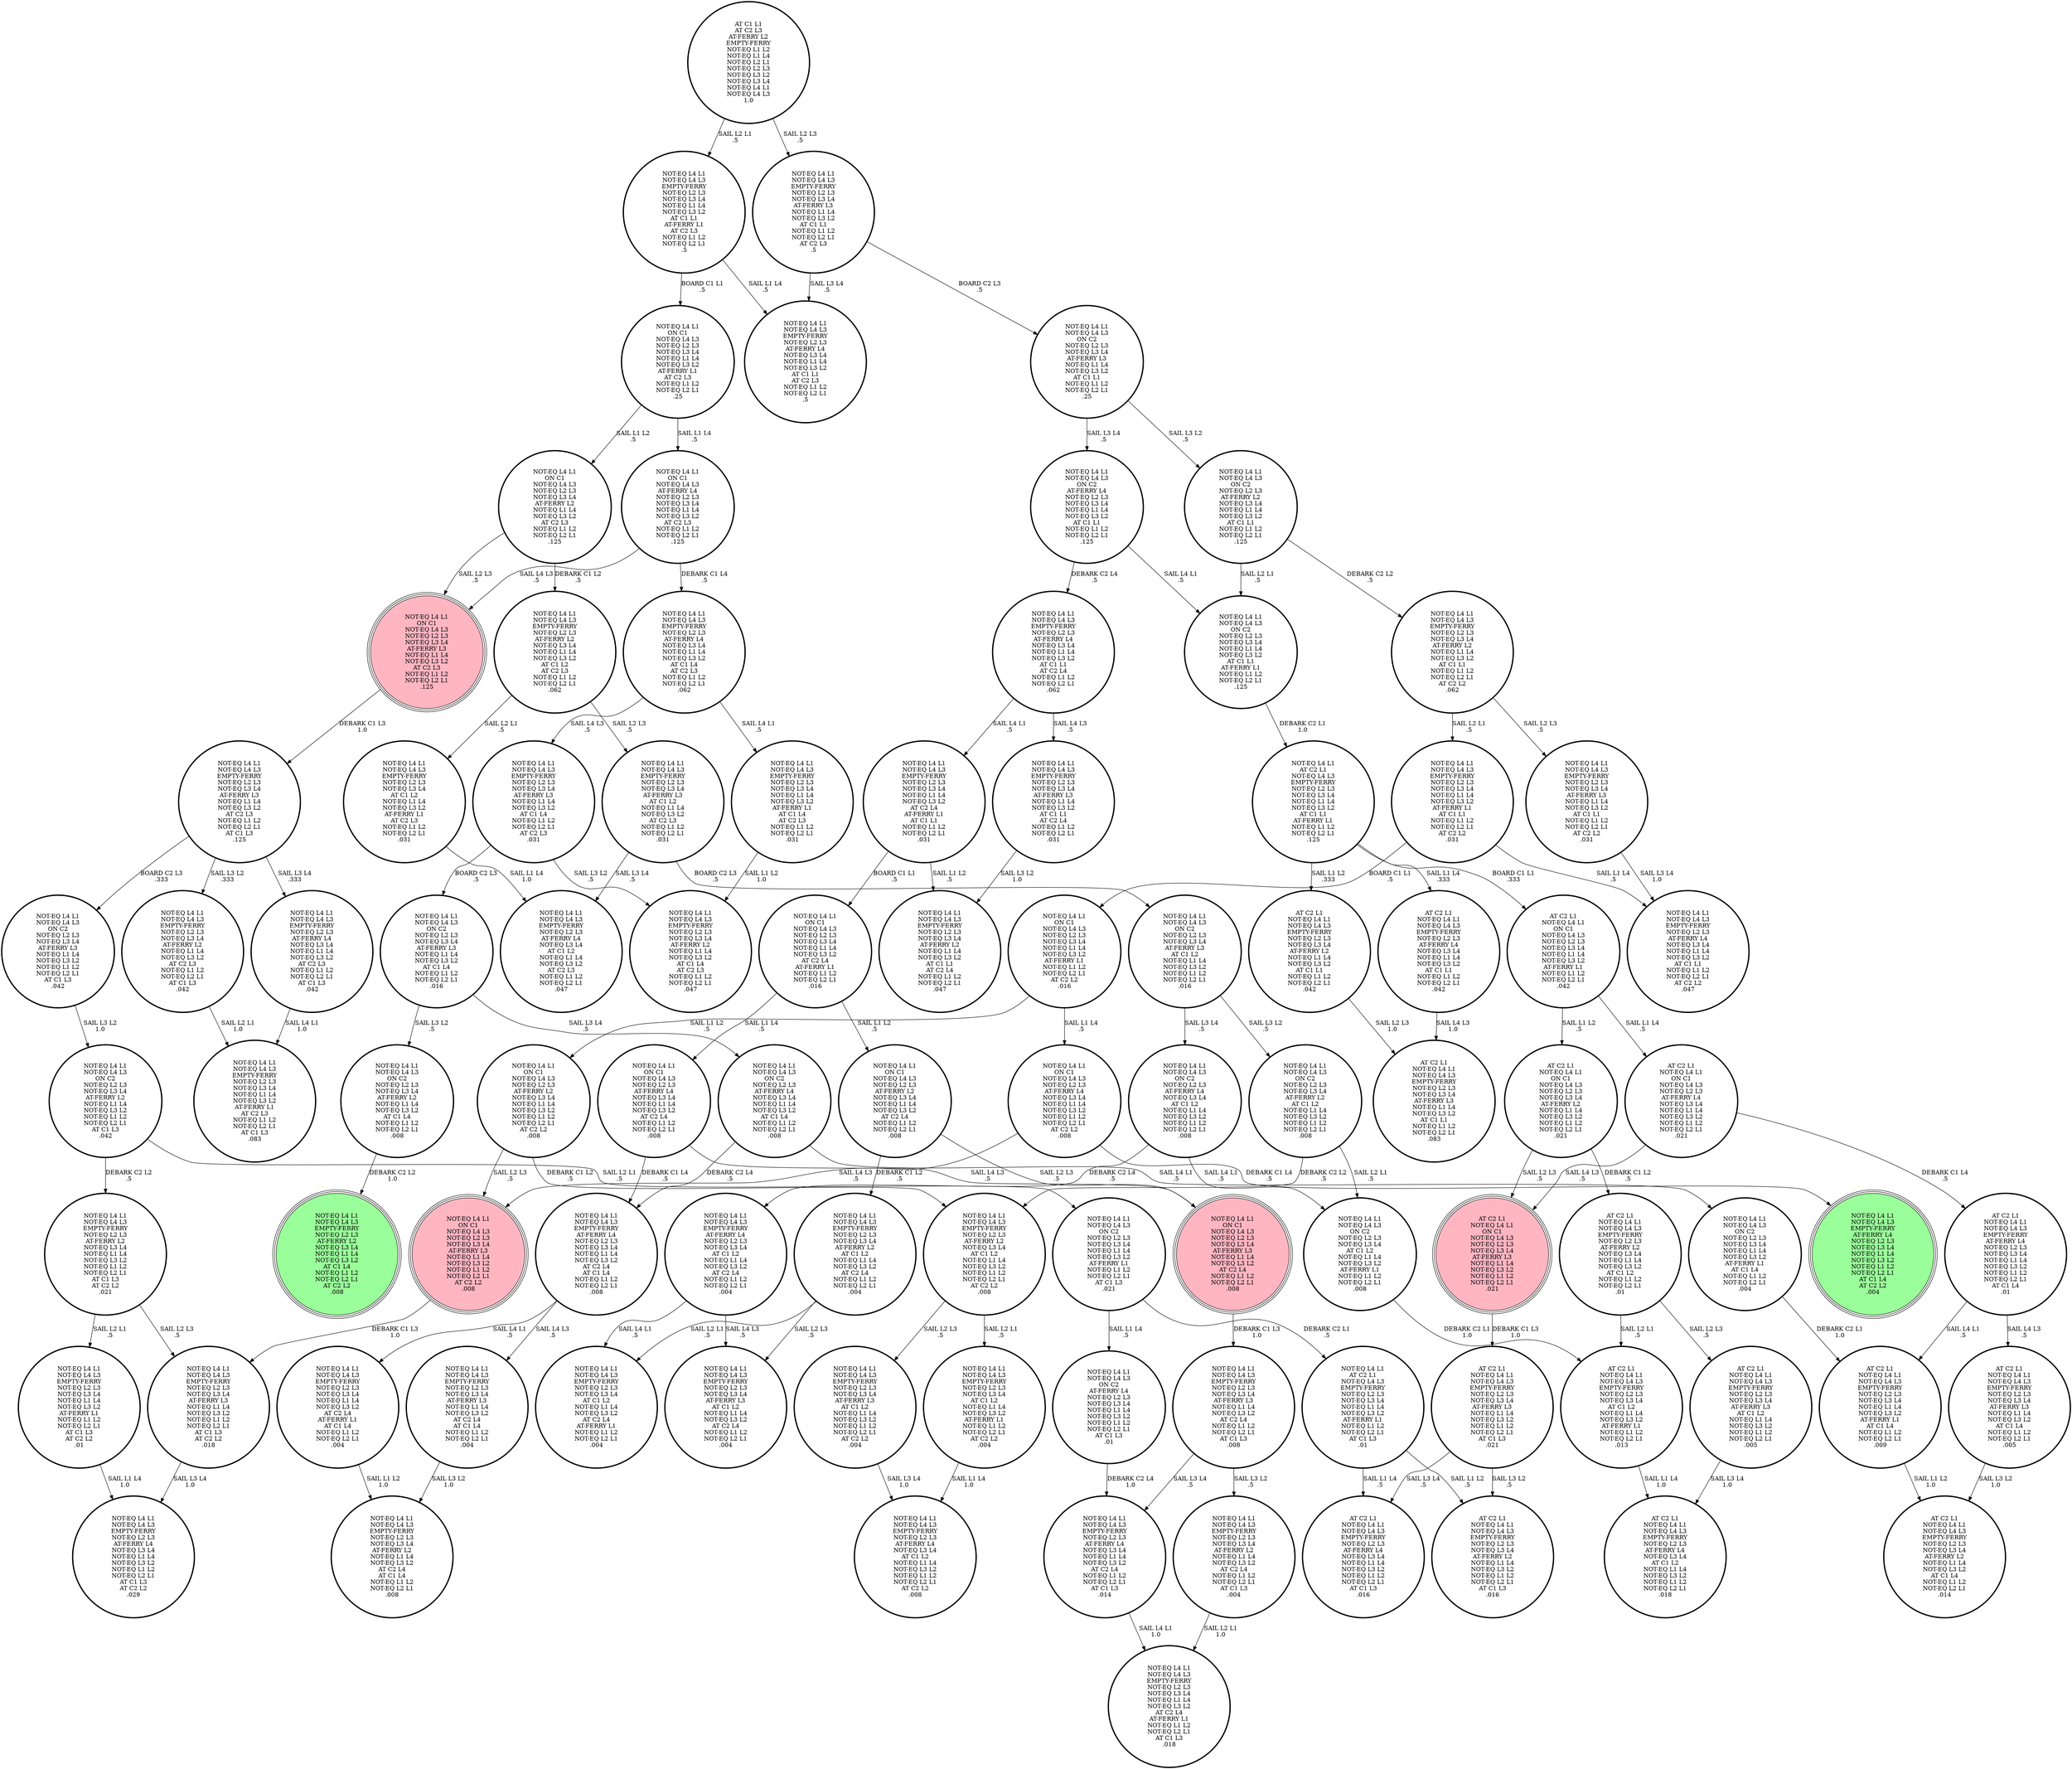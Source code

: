 digraph {
"NOT-EQ L4 L1\nNOT-EQ L4 L3\nEMPTY-FERRY\nNOT-EQ L2 L3\nAT-FERRY L4\nNOT-EQ L3 L4\nNOT-EQ L1 L4\nNOT-EQ L3 L2\nAT C1 L4\nAT C2 L3\nNOT-EQ L1 L2\nNOT-EQ L2 L1\n.062\n" -> "NOT-EQ L4 L1\nNOT-EQ L4 L3\nEMPTY-FERRY\nNOT-EQ L2 L3\nNOT-EQ L3 L4\nAT-FERRY L3\nNOT-EQ L1 L4\nNOT-EQ L3 L2\nAT C1 L4\nNOT-EQ L1 L2\nNOT-EQ L2 L1\nAT C2 L3\n.031\n"[label="SAIL L4 L3\n.5\n"];
"NOT-EQ L4 L1\nNOT-EQ L4 L3\nEMPTY-FERRY\nNOT-EQ L2 L3\nAT-FERRY L4\nNOT-EQ L3 L4\nNOT-EQ L1 L4\nNOT-EQ L3 L2\nAT C1 L4\nAT C2 L3\nNOT-EQ L1 L2\nNOT-EQ L2 L1\n.062\n" -> "NOT-EQ L4 L1\nNOT-EQ L4 L3\nEMPTY-FERRY\nNOT-EQ L2 L3\nNOT-EQ L3 L4\nNOT-EQ L1 L4\nNOT-EQ L3 L2\nAT-FERRY L1\nAT C1 L4\nAT C2 L3\nNOT-EQ L1 L2\nNOT-EQ L2 L1\n.031\n"[label="SAIL L4 L1\n.5\n"];
"NOT-EQ L4 L1\nON C1\nNOT-EQ L4 L3\nNOT-EQ L2 L3\nNOT-EQ L3 L4\nAT-FERRY L3\nNOT-EQ L1 L4\nNOT-EQ L3 L2\nAT C2 L4\nNOT-EQ L1 L2\nNOT-EQ L2 L1\n.008\n" -> "NOT-EQ L4 L1\nNOT-EQ L4 L3\nEMPTY-FERRY\nNOT-EQ L2 L3\nNOT-EQ L3 L4\nAT-FERRY L3\nNOT-EQ L1 L4\nNOT-EQ L3 L2\nAT C2 L4\nNOT-EQ L1 L2\nNOT-EQ L2 L1\nAT C1 L3\n.008\n"[label="DEBARK C1 L3\n1.0\n"];
"NOT-EQ L4 L1\nNOT-EQ L4 L3\nEMPTY-FERRY\nNOT-EQ L2 L3\nNOT-EQ L3 L4\nAT-FERRY L3\nAT C1 L2\nNOT-EQ L1 L4\nNOT-EQ L3 L2\nAT C2 L3\nNOT-EQ L1 L2\nNOT-EQ L2 L1\n.031\n" -> "NOT-EQ L4 L1\nNOT-EQ L4 L3\nON C2\nNOT-EQ L2 L3\nNOT-EQ L3 L4\nAT-FERRY L3\nAT C1 L2\nNOT-EQ L1 L4\nNOT-EQ L3 L2\nNOT-EQ L1 L2\nNOT-EQ L2 L1\n.016\n"[label="BOARD C2 L3\n.5\n"];
"NOT-EQ L4 L1\nNOT-EQ L4 L3\nEMPTY-FERRY\nNOT-EQ L2 L3\nNOT-EQ L3 L4\nAT-FERRY L3\nAT C1 L2\nNOT-EQ L1 L4\nNOT-EQ L3 L2\nAT C2 L3\nNOT-EQ L1 L2\nNOT-EQ L2 L1\n.031\n" -> "NOT-EQ L4 L1\nNOT-EQ L4 L3\nEMPTY-FERRY\nNOT-EQ L2 L3\nAT-FERRY L4\nNOT-EQ L3 L4\nAT C1 L2\nNOT-EQ L1 L4\nNOT-EQ L3 L2\nAT C2 L3\nNOT-EQ L1 L2\nNOT-EQ L2 L1\n.047\n"[label="SAIL L3 L4\n.5\n"];
"AT C2 L1\nNOT-EQ L4 L1\nNOT-EQ L4 L3\nEMPTY-FERRY\nNOT-EQ L2 L3\nNOT-EQ L3 L4\nAT-FERRY L3\nAT C1 L2\nNOT-EQ L1 L4\nNOT-EQ L3 L2\nNOT-EQ L1 L2\nNOT-EQ L2 L1\n.005\n" -> "AT C2 L1\nNOT-EQ L4 L1\nNOT-EQ L4 L3\nEMPTY-FERRY\nNOT-EQ L2 L3\nAT-FERRY L4\nNOT-EQ L3 L4\nAT C1 L2\nNOT-EQ L1 L4\nNOT-EQ L3 L2\nNOT-EQ L1 L2\nNOT-EQ L2 L1\n.018\n"[label="SAIL L3 L4\n1.0\n"];
"NOT-EQ L4 L1\nNOT-EQ L4 L3\nEMPTY-FERRY\nNOT-EQ L2 L3\nAT-FERRY L4\nNOT-EQ L3 L4\nNOT-EQ L1 L4\nNOT-EQ L3 L2\nAT C1 L1\nAT C2 L4\nNOT-EQ L1 L2\nNOT-EQ L2 L1\n.062\n" -> "NOT-EQ L4 L1\nNOT-EQ L4 L3\nEMPTY-FERRY\nNOT-EQ L2 L3\nNOT-EQ L3 L4\nNOT-EQ L1 L4\nNOT-EQ L3 L2\nAT C2 L4\nAT-FERRY L1\nAT C1 L1\nNOT-EQ L1 L2\nNOT-EQ L2 L1\n.031\n"[label="SAIL L4 L1\n.5\n"];
"NOT-EQ L4 L1\nNOT-EQ L4 L3\nEMPTY-FERRY\nNOT-EQ L2 L3\nAT-FERRY L4\nNOT-EQ L3 L4\nNOT-EQ L1 L4\nNOT-EQ L3 L2\nAT C1 L1\nAT C2 L4\nNOT-EQ L1 L2\nNOT-EQ L2 L1\n.062\n" -> "NOT-EQ L4 L1\nNOT-EQ L4 L3\nEMPTY-FERRY\nNOT-EQ L2 L3\nNOT-EQ L3 L4\nAT-FERRY L3\nNOT-EQ L1 L4\nNOT-EQ L3 L2\nAT C1 L1\nAT C2 L4\nNOT-EQ L1 L2\nNOT-EQ L2 L1\n.031\n"[label="SAIL L4 L3\n.5\n"];
"NOT-EQ L4 L1\nNOT-EQ L4 L3\nON C2\nNOT-EQ L2 L3\nNOT-EQ L3 L4\nAT-FERRY L3\nNOT-EQ L1 L4\nNOT-EQ L3 L2\nAT C1 L1\nNOT-EQ L1 L2\nNOT-EQ L2 L1\n.25\n" -> "NOT-EQ L4 L1\nNOT-EQ L4 L3\nON C2\nNOT-EQ L2 L3\nAT-FERRY L2\nNOT-EQ L3 L4\nNOT-EQ L1 L4\nNOT-EQ L3 L2\nAT C1 L1\nNOT-EQ L1 L2\nNOT-EQ L2 L1\n.125\n"[label="SAIL L3 L2\n.5\n"];
"NOT-EQ L4 L1\nNOT-EQ L4 L3\nON C2\nNOT-EQ L2 L3\nNOT-EQ L3 L4\nAT-FERRY L3\nNOT-EQ L1 L4\nNOT-EQ L3 L2\nAT C1 L1\nNOT-EQ L1 L2\nNOT-EQ L2 L1\n.25\n" -> "NOT-EQ L4 L1\nNOT-EQ L4 L3\nON C2\nAT-FERRY L4\nNOT-EQ L2 L3\nNOT-EQ L3 L4\nNOT-EQ L1 L4\nNOT-EQ L3 L2\nAT C1 L1\nNOT-EQ L1 L2\nNOT-EQ L2 L1\n.125\n"[label="SAIL L3 L4\n.5\n"];
"NOT-EQ L4 L1\nNOT-EQ L4 L3\nEMPTY-FERRY\nNOT-EQ L2 L3\nNOT-EQ L3 L4\nAT-FERRY L3\nNOT-EQ L1 L4\nNOT-EQ L3 L2\nAT C2 L3\nNOT-EQ L1 L2\nNOT-EQ L2 L1\nAT C1 L3\n.125\n" -> "NOT-EQ L4 L1\nNOT-EQ L4 L3\nEMPTY-FERRY\nNOT-EQ L2 L3\nAT-FERRY L4\nNOT-EQ L3 L4\nNOT-EQ L1 L4\nNOT-EQ L3 L2\nAT C2 L3\nNOT-EQ L1 L2\nNOT-EQ L2 L1\nAT C1 L3\n.042\n"[label="SAIL L3 L4\n.333\n"];
"NOT-EQ L4 L1\nNOT-EQ L4 L3\nEMPTY-FERRY\nNOT-EQ L2 L3\nNOT-EQ L3 L4\nAT-FERRY L3\nNOT-EQ L1 L4\nNOT-EQ L3 L2\nAT C2 L3\nNOT-EQ L1 L2\nNOT-EQ L2 L1\nAT C1 L3\n.125\n" -> "NOT-EQ L4 L1\nNOT-EQ L4 L3\nON C2\nNOT-EQ L2 L3\nNOT-EQ L3 L4\nAT-FERRY L3\nNOT-EQ L1 L4\nNOT-EQ L3 L2\nNOT-EQ L1 L2\nNOT-EQ L2 L1\nAT C1 L3\n.042\n"[label="BOARD C2 L3\n.333\n"];
"NOT-EQ L4 L1\nNOT-EQ L4 L3\nEMPTY-FERRY\nNOT-EQ L2 L3\nNOT-EQ L3 L4\nAT-FERRY L3\nNOT-EQ L1 L4\nNOT-EQ L3 L2\nAT C2 L3\nNOT-EQ L1 L2\nNOT-EQ L2 L1\nAT C1 L3\n.125\n" -> "NOT-EQ L4 L1\nNOT-EQ L4 L3\nEMPTY-FERRY\nNOT-EQ L2 L3\nNOT-EQ L3 L4\nAT-FERRY L2\nNOT-EQ L1 L4\nNOT-EQ L3 L2\nAT C2 L3\nNOT-EQ L1 L2\nNOT-EQ L2 L1\nAT C1 L3\n.042\n"[label="SAIL L3 L2\n.333\n"];
"NOT-EQ L4 L1\nNOT-EQ L4 L3\nEMPTY-FERRY\nNOT-EQ L2 L3\nNOT-EQ L3 L4\nAT-FERRY L2\nNOT-EQ L1 L4\nNOT-EQ L3 L2\nAT C2 L3\nNOT-EQ L1 L2\nNOT-EQ L2 L1\nAT C1 L3\n.042\n" -> "NOT-EQ L4 L1\nNOT-EQ L4 L3\nEMPTY-FERRY\nNOT-EQ L2 L3\nNOT-EQ L3 L4\nNOT-EQ L1 L4\nNOT-EQ L3 L2\nAT-FERRY L1\nAT C2 L3\nNOT-EQ L1 L2\nNOT-EQ L2 L1\nAT C1 L3\n.083\n"[label="SAIL L2 L1\n1.0\n"];
"AT C2 L1\nNOT-EQ L4 L1\nNOT-EQ L4 L3\nEMPTY-FERRY\nAT-FERRY L4\nNOT-EQ L2 L3\nNOT-EQ L3 L4\nNOT-EQ L1 L4\nNOT-EQ L3 L2\nNOT-EQ L1 L2\nNOT-EQ L2 L1\nAT C1 L4\n.01\n" -> "AT C2 L1\nNOT-EQ L4 L1\nNOT-EQ L4 L3\nEMPTY-FERRY\nNOT-EQ L2 L3\nNOT-EQ L3 L4\nNOT-EQ L1 L4\nNOT-EQ L3 L2\nAT-FERRY L1\nAT C1 L4\nNOT-EQ L1 L2\nNOT-EQ L2 L1\n.009\n"[label="SAIL L4 L1\n.5\n"];
"AT C2 L1\nNOT-EQ L4 L1\nNOT-EQ L4 L3\nEMPTY-FERRY\nAT-FERRY L4\nNOT-EQ L2 L3\nNOT-EQ L3 L4\nNOT-EQ L1 L4\nNOT-EQ L3 L2\nNOT-EQ L1 L2\nNOT-EQ L2 L1\nAT C1 L4\n.01\n" -> "AT C2 L1\nNOT-EQ L4 L1\nNOT-EQ L4 L3\nEMPTY-FERRY\nNOT-EQ L2 L3\nNOT-EQ L3 L4\nAT-FERRY L3\nNOT-EQ L1 L4\nNOT-EQ L3 L2\nAT C1 L4\nNOT-EQ L1 L2\nNOT-EQ L2 L1\n.005\n"[label="SAIL L4 L3\n.5\n"];
"NOT-EQ L4 L1\nNOT-EQ L4 L3\nON C2\nNOT-EQ L2 L3\nNOT-EQ L3 L4\nAT C1 L2\nNOT-EQ L1 L4\nNOT-EQ L3 L2\nAT-FERRY L1\nNOT-EQ L1 L2\nNOT-EQ L2 L1\n.008\n" -> "AT C2 L1\nNOT-EQ L4 L1\nNOT-EQ L4 L3\nEMPTY-FERRY\nNOT-EQ L2 L3\nNOT-EQ L3 L4\nAT C1 L2\nNOT-EQ L1 L4\nNOT-EQ L3 L2\nAT-FERRY L1\nNOT-EQ L1 L2\nNOT-EQ L2 L1\n.013\n"[label="DEBARK C2 L1\n1.0\n"];
"AT C2 L1\nNOT-EQ L4 L1\nNOT-EQ L4 L3\nEMPTY-FERRY\nNOT-EQ L2 L3\nNOT-EQ L3 L4\nAT C1 L2\nNOT-EQ L1 L4\nNOT-EQ L3 L2\nAT-FERRY L1\nNOT-EQ L1 L2\nNOT-EQ L2 L1\n.013\n" -> "AT C2 L1\nNOT-EQ L4 L1\nNOT-EQ L4 L3\nEMPTY-FERRY\nNOT-EQ L2 L3\nAT-FERRY L4\nNOT-EQ L3 L4\nAT C1 L2\nNOT-EQ L1 L4\nNOT-EQ L3 L2\nNOT-EQ L1 L2\nNOT-EQ L2 L1\n.018\n"[label="SAIL L1 L4\n1.0\n"];
"NOT-EQ L4 L1\nNOT-EQ L4 L3\nON C2\nNOT-EQ L2 L3\nNOT-EQ L3 L4\nAT-FERRY L2\nNOT-EQ L1 L4\nNOT-EQ L3 L2\nNOT-EQ L1 L2\nNOT-EQ L2 L1\nAT C1 L3\n.042\n" -> "NOT-EQ L4 L1\nNOT-EQ L4 L3\nON C2\nNOT-EQ L2 L3\nNOT-EQ L3 L4\nNOT-EQ L1 L4\nNOT-EQ L3 L2\nAT-FERRY L1\nNOT-EQ L1 L2\nNOT-EQ L2 L1\nAT C1 L3\n.021\n"[label="SAIL L2 L1\n.5\n"];
"NOT-EQ L4 L1\nNOT-EQ L4 L3\nON C2\nNOT-EQ L2 L3\nNOT-EQ L3 L4\nAT-FERRY L2\nNOT-EQ L1 L4\nNOT-EQ L3 L2\nNOT-EQ L1 L2\nNOT-EQ L2 L1\nAT C1 L3\n.042\n" -> "NOT-EQ L4 L1\nNOT-EQ L4 L3\nEMPTY-FERRY\nNOT-EQ L2 L3\nAT-FERRY L2\nNOT-EQ L3 L4\nNOT-EQ L1 L4\nNOT-EQ L3 L2\nNOT-EQ L1 L2\nNOT-EQ L2 L1\nAT C1 L3\nAT C2 L2\n.021\n"[label="DEBARK C2 L2\n.5\n"];
"NOT-EQ L4 L1\nNOT-EQ L4 L3\nON C2\nNOT-EQ L2 L3\nAT-FERRY L4\nNOT-EQ L3 L4\nAT C1 L2\nNOT-EQ L1 L4\nNOT-EQ L3 L2\nNOT-EQ L1 L2\nNOT-EQ L2 L1\n.008\n" -> "NOT-EQ L4 L1\nNOT-EQ L4 L3\nEMPTY-FERRY\nAT-FERRY L4\nNOT-EQ L2 L3\nNOT-EQ L3 L4\nAT C1 L2\nNOT-EQ L1 L4\nNOT-EQ L3 L2\nAT C2 L4\nNOT-EQ L1 L2\nNOT-EQ L2 L1\n.004\n"[label="DEBARK C2 L4\n.5\n"];
"NOT-EQ L4 L1\nNOT-EQ L4 L3\nON C2\nNOT-EQ L2 L3\nAT-FERRY L4\nNOT-EQ L3 L4\nAT C1 L2\nNOT-EQ L1 L4\nNOT-EQ L3 L2\nNOT-EQ L1 L2\nNOT-EQ L2 L1\n.008\n" -> "NOT-EQ L4 L1\nNOT-EQ L4 L3\nON C2\nNOT-EQ L2 L3\nNOT-EQ L3 L4\nAT C1 L2\nNOT-EQ L1 L4\nNOT-EQ L3 L2\nAT-FERRY L1\nNOT-EQ L1 L2\nNOT-EQ L2 L1\n.008\n"[label="SAIL L4 L1\n.5\n"];
"NOT-EQ L4 L1\nNOT-EQ L4 L3\nON C2\nAT-FERRY L4\nNOT-EQ L2 L3\nNOT-EQ L3 L4\nNOT-EQ L1 L4\nNOT-EQ L3 L2\nAT C1 L1\nNOT-EQ L1 L2\nNOT-EQ L2 L1\n.125\n" -> "NOT-EQ L4 L1\nNOT-EQ L4 L3\nEMPTY-FERRY\nNOT-EQ L2 L3\nAT-FERRY L4\nNOT-EQ L3 L4\nNOT-EQ L1 L4\nNOT-EQ L3 L2\nAT C1 L1\nAT C2 L4\nNOT-EQ L1 L2\nNOT-EQ L2 L1\n.062\n"[label="DEBARK C2 L4\n.5\n"];
"NOT-EQ L4 L1\nNOT-EQ L4 L3\nON C2\nAT-FERRY L4\nNOT-EQ L2 L3\nNOT-EQ L3 L4\nNOT-EQ L1 L4\nNOT-EQ L3 L2\nAT C1 L1\nNOT-EQ L1 L2\nNOT-EQ L2 L1\n.125\n" -> "NOT-EQ L4 L1\nNOT-EQ L4 L3\nON C2\nNOT-EQ L2 L3\nNOT-EQ L3 L4\nNOT-EQ L1 L4\nNOT-EQ L3 L2\nAT C1 L1\nAT-FERRY L1\nNOT-EQ L1 L2\nNOT-EQ L2 L1\n.125\n"[label="SAIL L4 L1\n.5\n"];
"NOT-EQ L4 L1\nNOT-EQ L4 L3\nEMPTY-FERRY\nNOT-EQ L2 L3\nNOT-EQ L3 L4\nAT-FERRY L3\nNOT-EQ L1 L4\nNOT-EQ L3 L2\nAT C1 L1\nNOT-EQ L1 L2\nNOT-EQ L2 L1\nAT C2 L3\n.5\n" -> "NOT-EQ L4 L1\nNOT-EQ L4 L3\nON C2\nNOT-EQ L2 L3\nNOT-EQ L3 L4\nAT-FERRY L3\nNOT-EQ L1 L4\nNOT-EQ L3 L2\nAT C1 L1\nNOT-EQ L1 L2\nNOT-EQ L2 L1\n.25\n"[label="BOARD C2 L3\n.5\n"];
"NOT-EQ L4 L1\nNOT-EQ L4 L3\nEMPTY-FERRY\nNOT-EQ L2 L3\nNOT-EQ L3 L4\nAT-FERRY L3\nNOT-EQ L1 L4\nNOT-EQ L3 L2\nAT C1 L1\nNOT-EQ L1 L2\nNOT-EQ L2 L1\nAT C2 L3\n.5\n" -> "NOT-EQ L4 L1\nNOT-EQ L4 L3\nEMPTY-FERRY\nNOT-EQ L2 L3\nAT-FERRY L4\nNOT-EQ L3 L4\nNOT-EQ L1 L4\nNOT-EQ L3 L2\nAT C1 L1\nAT C2 L3\nNOT-EQ L1 L2\nNOT-EQ L2 L1\n.5\n"[label="SAIL L3 L4\n.5\n"];
"NOT-EQ L4 L1\nON C1\nNOT-EQ L4 L3\nNOT-EQ L2 L3\nAT-FERRY L4\nNOT-EQ L3 L4\nNOT-EQ L1 L4\nNOT-EQ L3 L2\nAT C2 L4\nNOT-EQ L1 L2\nNOT-EQ L2 L1\n.008\n" -> "NOT-EQ L4 L1\nNOT-EQ L4 L3\nEMPTY-FERRY\nAT-FERRY L4\nNOT-EQ L2 L3\nNOT-EQ L3 L4\nNOT-EQ L1 L4\nNOT-EQ L3 L2\nAT C2 L4\nAT C1 L4\nNOT-EQ L1 L2\nNOT-EQ L2 L1\n.008\n"[label="DEBARK C1 L4\n.5\n"];
"NOT-EQ L4 L1\nON C1\nNOT-EQ L4 L3\nNOT-EQ L2 L3\nAT-FERRY L4\nNOT-EQ L3 L4\nNOT-EQ L1 L4\nNOT-EQ L3 L2\nAT C2 L4\nNOT-EQ L1 L2\nNOT-EQ L2 L1\n.008\n" -> "NOT-EQ L4 L1\nON C1\nNOT-EQ L4 L3\nNOT-EQ L2 L3\nNOT-EQ L3 L4\nAT-FERRY L3\nNOT-EQ L1 L4\nNOT-EQ L3 L2\nAT C2 L4\nNOT-EQ L1 L2\nNOT-EQ L2 L1\n.008\n"[label="SAIL L4 L3\n.5\n"];
"NOT-EQ L4 L1\nNOT-EQ L4 L3\nEMPTY-FERRY\nNOT-EQ L2 L3\nNOT-EQ L3 L4\nNOT-EQ L1 L4\nNOT-EQ L3 L2\nAT-FERRY L1\nAT C1 L4\nAT C2 L3\nNOT-EQ L1 L2\nNOT-EQ L2 L1\n.031\n" -> "NOT-EQ L4 L1\nNOT-EQ L4 L3\nEMPTY-FERRY\nNOT-EQ L2 L3\nNOT-EQ L3 L4\nAT-FERRY L2\nNOT-EQ L1 L4\nNOT-EQ L3 L2\nAT C1 L4\nAT C2 L3\nNOT-EQ L1 L2\nNOT-EQ L2 L1\n.047\n"[label="SAIL L1 L2\n1.0\n"];
"NOT-EQ L4 L1\nNOT-EQ L4 L3\nEMPTY-FERRY\nNOT-EQ L2 L3\nNOT-EQ L3 L4\nAT-FERRY L3\nNOT-EQ L1 L4\nNOT-EQ L3 L2\nNOT-EQ L1 L2\nNOT-EQ L2 L1\nAT C1 L3\nAT C2 L2\n.018\n" -> "NOT-EQ L4 L1\nNOT-EQ L4 L3\nEMPTY-FERRY\nNOT-EQ L2 L3\nAT-FERRY L4\nNOT-EQ L3 L4\nNOT-EQ L1 L4\nNOT-EQ L3 L2\nNOT-EQ L1 L2\nNOT-EQ L2 L1\nAT C1 L3\nAT C2 L2\n.029\n"[label="SAIL L3 L4\n1.0\n"];
"NOT-EQ L4 L1\nAT C2 L1\nNOT-EQ L4 L3\nEMPTY-FERRY\nNOT-EQ L2 L3\nNOT-EQ L3 L4\nNOT-EQ L1 L4\nNOT-EQ L3 L2\nAT-FERRY L1\nNOT-EQ L1 L2\nNOT-EQ L2 L1\nAT C1 L3\n.01\n" -> "AT C2 L1\nNOT-EQ L4 L1\nNOT-EQ L4 L3\nEMPTY-FERRY\nNOT-EQ L2 L3\nNOT-EQ L3 L4\nAT-FERRY L2\nNOT-EQ L1 L4\nNOT-EQ L3 L2\nNOT-EQ L1 L2\nNOT-EQ L2 L1\nAT C1 L3\n.016\n"[label="SAIL L1 L2\n.5\n"];
"NOT-EQ L4 L1\nAT C2 L1\nNOT-EQ L4 L3\nEMPTY-FERRY\nNOT-EQ L2 L3\nNOT-EQ L3 L4\nNOT-EQ L1 L4\nNOT-EQ L3 L2\nAT-FERRY L1\nNOT-EQ L1 L2\nNOT-EQ L2 L1\nAT C1 L3\n.01\n" -> "AT C2 L1\nNOT-EQ L4 L1\nNOT-EQ L4 L3\nEMPTY-FERRY\nNOT-EQ L2 L3\nAT-FERRY L4\nNOT-EQ L3 L4\nNOT-EQ L1 L4\nNOT-EQ L3 L2\nNOT-EQ L1 L2\nNOT-EQ L2 L1\nAT C1 L3\n.016\n"[label="SAIL L1 L4\n.5\n"];
"NOT-EQ L4 L1\nON C1\nNOT-EQ L4 L3\nAT-FERRY L4\nNOT-EQ L2 L3\nNOT-EQ L3 L4\nNOT-EQ L1 L4\nNOT-EQ L3 L2\nAT C2 L3\nNOT-EQ L1 L2\nNOT-EQ L2 L1\n.125\n" -> "NOT-EQ L4 L1\nNOT-EQ L4 L3\nEMPTY-FERRY\nNOT-EQ L2 L3\nAT-FERRY L4\nNOT-EQ L3 L4\nNOT-EQ L1 L4\nNOT-EQ L3 L2\nAT C1 L4\nAT C2 L3\nNOT-EQ L1 L2\nNOT-EQ L2 L1\n.062\n"[label="DEBARK C1 L4\n.5\n"];
"NOT-EQ L4 L1\nON C1\nNOT-EQ L4 L3\nAT-FERRY L4\nNOT-EQ L2 L3\nNOT-EQ L3 L4\nNOT-EQ L1 L4\nNOT-EQ L3 L2\nAT C2 L3\nNOT-EQ L1 L2\nNOT-EQ L2 L1\n.125\n" -> "NOT-EQ L4 L1\nON C1\nNOT-EQ L4 L3\nNOT-EQ L2 L3\nNOT-EQ L3 L4\nAT-FERRY L3\nNOT-EQ L1 L4\nNOT-EQ L3 L2\nAT C2 L3\nNOT-EQ L1 L2\nNOT-EQ L2 L1\n.125\n"[label="SAIL L4 L3\n.5\n"];
"AT C2 L1\nNOT-EQ L4 L1\nNOT-EQ L4 L3\nEMPTY-FERRY\nNOT-EQ L2 L3\nNOT-EQ L3 L4\nAT-FERRY L3\nNOT-EQ L1 L4\nNOT-EQ L3 L2\nNOT-EQ L1 L2\nNOT-EQ L2 L1\nAT C1 L3\n.021\n" -> "AT C2 L1\nNOT-EQ L4 L1\nNOT-EQ L4 L3\nEMPTY-FERRY\nNOT-EQ L2 L3\nNOT-EQ L3 L4\nAT-FERRY L2\nNOT-EQ L1 L4\nNOT-EQ L3 L2\nNOT-EQ L1 L2\nNOT-EQ L2 L1\nAT C1 L3\n.016\n"[label="SAIL L3 L2\n.5\n"];
"AT C2 L1\nNOT-EQ L4 L1\nNOT-EQ L4 L3\nEMPTY-FERRY\nNOT-EQ L2 L3\nNOT-EQ L3 L4\nAT-FERRY L3\nNOT-EQ L1 L4\nNOT-EQ L3 L2\nNOT-EQ L1 L2\nNOT-EQ L2 L1\nAT C1 L3\n.021\n" -> "AT C2 L1\nNOT-EQ L4 L1\nNOT-EQ L4 L3\nEMPTY-FERRY\nNOT-EQ L2 L3\nAT-FERRY L4\nNOT-EQ L3 L4\nNOT-EQ L1 L4\nNOT-EQ L3 L2\nNOT-EQ L1 L2\nNOT-EQ L2 L1\nAT C1 L3\n.016\n"[label="SAIL L3 L4\n.5\n"];
"AT C1 L1\nAT C2 L3\nAT-FERRY L2\nEMPTY-FERRY\nNOT-EQ L1 L2\nNOT-EQ L1 L4\nNOT-EQ L2 L1\nNOT-EQ L2 L3\nNOT-EQ L3 L2\nNOT-EQ L3 L4\nNOT-EQ L4 L1\nNOT-EQ L4 L3\n1.0\n" -> "NOT-EQ L4 L1\nNOT-EQ L4 L3\nEMPTY-FERRY\nNOT-EQ L2 L3\nNOT-EQ L3 L4\nNOT-EQ L1 L4\nNOT-EQ L3 L2\nAT C1 L1\nAT-FERRY L1\nAT C2 L3\nNOT-EQ L1 L2\nNOT-EQ L2 L1\n.5\n"[label="SAIL L2 L1\n.5\n"];
"AT C1 L1\nAT C2 L3\nAT-FERRY L2\nEMPTY-FERRY\nNOT-EQ L1 L2\nNOT-EQ L1 L4\nNOT-EQ L2 L1\nNOT-EQ L2 L3\nNOT-EQ L3 L2\nNOT-EQ L3 L4\nNOT-EQ L4 L1\nNOT-EQ L4 L3\n1.0\n" -> "NOT-EQ L4 L1\nNOT-EQ L4 L3\nEMPTY-FERRY\nNOT-EQ L2 L3\nNOT-EQ L3 L4\nAT-FERRY L3\nNOT-EQ L1 L4\nNOT-EQ L3 L2\nAT C1 L1\nNOT-EQ L1 L2\nNOT-EQ L2 L1\nAT C2 L3\n.5\n"[label="SAIL L2 L3\n.5\n"];
"NOT-EQ L4 L1\nNOT-EQ L4 L3\nON C2\nNOT-EQ L2 L3\nNOT-EQ L3 L4\nAT-FERRY L3\nNOT-EQ L1 L4\nNOT-EQ L3 L2\nAT C1 L4\nNOT-EQ L1 L2\nNOT-EQ L2 L1\n.016\n" -> "NOT-EQ L4 L1\nNOT-EQ L4 L3\nON C2\nNOT-EQ L2 L3\nNOT-EQ L3 L4\nAT-FERRY L2\nNOT-EQ L1 L4\nNOT-EQ L3 L2\nAT C1 L4\nNOT-EQ L1 L2\nNOT-EQ L2 L1\n.008\n"[label="SAIL L3 L2\n.5\n"];
"NOT-EQ L4 L1\nNOT-EQ L4 L3\nON C2\nNOT-EQ L2 L3\nNOT-EQ L3 L4\nAT-FERRY L3\nNOT-EQ L1 L4\nNOT-EQ L3 L2\nAT C1 L4\nNOT-EQ L1 L2\nNOT-EQ L2 L1\n.016\n" -> "NOT-EQ L4 L1\nNOT-EQ L4 L3\nON C2\nNOT-EQ L2 L3\nAT-FERRY L4\nNOT-EQ L3 L4\nNOT-EQ L1 L4\nNOT-EQ L3 L2\nAT C1 L4\nNOT-EQ L1 L2\nNOT-EQ L2 L1\n.008\n"[label="SAIL L3 L4\n.5\n"];
"NOT-EQ L4 L1\nNOT-EQ L4 L3\nON C2\nNOT-EQ L2 L3\nNOT-EQ L3 L4\nNOT-EQ L1 L4\nNOT-EQ L3 L2\nAT-FERRY L1\nNOT-EQ L1 L2\nNOT-EQ L2 L1\nAT C1 L3\n.021\n" -> "NOT-EQ L4 L1\nAT C2 L1\nNOT-EQ L4 L3\nEMPTY-FERRY\nNOT-EQ L2 L3\nNOT-EQ L3 L4\nNOT-EQ L1 L4\nNOT-EQ L3 L2\nAT-FERRY L1\nNOT-EQ L1 L2\nNOT-EQ L2 L1\nAT C1 L3\n.01\n"[label="DEBARK C2 L1\n.5\n"];
"NOT-EQ L4 L1\nNOT-EQ L4 L3\nON C2\nNOT-EQ L2 L3\nNOT-EQ L3 L4\nNOT-EQ L1 L4\nNOT-EQ L3 L2\nAT-FERRY L1\nNOT-EQ L1 L2\nNOT-EQ L2 L1\nAT C1 L3\n.021\n" -> "NOT-EQ L4 L1\nNOT-EQ L4 L3\nON C2\nAT-FERRY L4\nNOT-EQ L2 L3\nNOT-EQ L3 L4\nNOT-EQ L1 L4\nNOT-EQ L3 L2\nNOT-EQ L1 L2\nNOT-EQ L2 L1\nAT C1 L3\n.01\n"[label="SAIL L1 L4\n.5\n"];
"NOT-EQ L4 L1\nON C1\nNOT-EQ L4 L3\nNOT-EQ L2 L3\nNOT-EQ L3 L4\nAT-FERRY L3\nNOT-EQ L1 L4\nNOT-EQ L3 L2\nNOT-EQ L1 L2\nNOT-EQ L2 L1\nAT C2 L2\n.008\n" -> "NOT-EQ L4 L1\nNOT-EQ L4 L3\nEMPTY-FERRY\nNOT-EQ L2 L3\nNOT-EQ L3 L4\nAT-FERRY L3\nNOT-EQ L1 L4\nNOT-EQ L3 L2\nNOT-EQ L1 L2\nNOT-EQ L2 L1\nAT C1 L3\nAT C2 L2\n.018\n"[label="DEBARK C1 L3\n1.0\n"];
"NOT-EQ L4 L1\nNOT-EQ L4 L3\nON C2\nNOT-EQ L2 L3\nNOT-EQ L3 L4\nAT-FERRY L2\nAT C1 L2\nNOT-EQ L1 L4\nNOT-EQ L3 L2\nNOT-EQ L1 L2\nNOT-EQ L2 L1\n.008\n" -> "NOT-EQ L4 L1\nNOT-EQ L4 L3\nON C2\nNOT-EQ L2 L3\nNOT-EQ L3 L4\nAT C1 L2\nNOT-EQ L1 L4\nNOT-EQ L3 L2\nAT-FERRY L1\nNOT-EQ L1 L2\nNOT-EQ L2 L1\n.008\n"[label="SAIL L2 L1\n.5\n"];
"NOT-EQ L4 L1\nNOT-EQ L4 L3\nON C2\nNOT-EQ L2 L3\nNOT-EQ L3 L4\nAT-FERRY L2\nAT C1 L2\nNOT-EQ L1 L4\nNOT-EQ L3 L2\nNOT-EQ L1 L2\nNOT-EQ L2 L1\n.008\n" -> "NOT-EQ L4 L1\nNOT-EQ L4 L3\nEMPTY-FERRY\nNOT-EQ L2 L3\nAT-FERRY L2\nNOT-EQ L3 L4\nAT C1 L2\nNOT-EQ L1 L4\nNOT-EQ L3 L2\nNOT-EQ L1 L2\nNOT-EQ L2 L1\nAT C2 L2\n.008\n"[label="DEBARK C2 L2\n.5\n"];
"NOT-EQ L4 L1\nNOT-EQ L4 L3\nEMPTY-FERRY\nNOT-EQ L2 L3\nNOT-EQ L3 L4\nNOT-EQ L1 L4\nNOT-EQ L3 L2\nAT-FERRY L1\nAT C1 L1\nNOT-EQ L1 L2\nNOT-EQ L2 L1\nAT C2 L2\n.031\n" -> "NOT-EQ L4 L1\nNOT-EQ L4 L3\nEMPTY-FERRY\nNOT-EQ L2 L3\nAT-FERRY L4\nNOT-EQ L3 L4\nNOT-EQ L1 L4\nNOT-EQ L3 L2\nAT C1 L1\nNOT-EQ L1 L2\nNOT-EQ L2 L1\nAT C2 L2\n.047\n"[label="SAIL L1 L4\n.5\n"];
"NOT-EQ L4 L1\nNOT-EQ L4 L3\nEMPTY-FERRY\nNOT-EQ L2 L3\nNOT-EQ L3 L4\nNOT-EQ L1 L4\nNOT-EQ L3 L2\nAT-FERRY L1\nAT C1 L1\nNOT-EQ L1 L2\nNOT-EQ L2 L1\nAT C2 L2\n.031\n" -> "NOT-EQ L4 L1\nON C1\nNOT-EQ L4 L3\nNOT-EQ L2 L3\nNOT-EQ L3 L4\nNOT-EQ L1 L4\nNOT-EQ L3 L2\nAT-FERRY L1\nNOT-EQ L1 L2\nNOT-EQ L2 L1\nAT C2 L2\n.016\n"[label="BOARD C1 L1\n.5\n"];
"NOT-EQ L4 L1\nNOT-EQ L4 L3\nON C2\nNOT-EQ L2 L3\nNOT-EQ L3 L4\nAT-FERRY L3\nNOT-EQ L1 L4\nNOT-EQ L3 L2\nNOT-EQ L1 L2\nNOT-EQ L2 L1\nAT C1 L3\n.042\n" -> "NOT-EQ L4 L1\nNOT-EQ L4 L3\nON C2\nNOT-EQ L2 L3\nNOT-EQ L3 L4\nAT-FERRY L2\nNOT-EQ L1 L4\nNOT-EQ L3 L2\nNOT-EQ L1 L2\nNOT-EQ L2 L1\nAT C1 L3\n.042\n"[label="SAIL L3 L2\n1.0\n"];
"AT C2 L1\nNOT-EQ L4 L1\nNOT-EQ L4 L3\nEMPTY-FERRY\nNOT-EQ L2 L3\nAT-FERRY L2\nNOT-EQ L3 L4\nNOT-EQ L1 L4\nNOT-EQ L3 L2\nAT C1 L2\nNOT-EQ L1 L2\nNOT-EQ L2 L1\n.01\n" -> "AT C2 L1\nNOT-EQ L4 L1\nNOT-EQ L4 L3\nEMPTY-FERRY\nNOT-EQ L2 L3\nNOT-EQ L3 L4\nAT-FERRY L3\nAT C1 L2\nNOT-EQ L1 L4\nNOT-EQ L3 L2\nNOT-EQ L1 L2\nNOT-EQ L2 L1\n.005\n"[label="SAIL L2 L3\n.5\n"];
"AT C2 L1\nNOT-EQ L4 L1\nNOT-EQ L4 L3\nEMPTY-FERRY\nNOT-EQ L2 L3\nAT-FERRY L2\nNOT-EQ L3 L4\nNOT-EQ L1 L4\nNOT-EQ L3 L2\nAT C1 L2\nNOT-EQ L1 L2\nNOT-EQ L2 L1\n.01\n" -> "AT C2 L1\nNOT-EQ L4 L1\nNOT-EQ L4 L3\nEMPTY-FERRY\nNOT-EQ L2 L3\nNOT-EQ L3 L4\nAT C1 L2\nNOT-EQ L1 L4\nNOT-EQ L3 L2\nAT-FERRY L1\nNOT-EQ L1 L2\nNOT-EQ L2 L1\n.013\n"[label="SAIL L2 L1\n.5\n"];
"NOT-EQ L4 L1\nNOT-EQ L4 L3\nEMPTY-FERRY\nNOT-EQ L2 L3\nNOT-EQ L3 L4\nAT-FERRY L3\nNOT-EQ L1 L4\nNOT-EQ L3 L2\nAT C2 L4\nAT C1 L4\nNOT-EQ L1 L2\nNOT-EQ L2 L1\n.004\n" -> "NOT-EQ L4 L1\nNOT-EQ L4 L3\nEMPTY-FERRY\nNOT-EQ L2 L3\nNOT-EQ L3 L4\nAT-FERRY L2\nNOT-EQ L1 L4\nNOT-EQ L3 L2\nAT C2 L4\nAT C1 L4\nNOT-EQ L1 L2\nNOT-EQ L2 L1\n.008\n"[label="SAIL L3 L2\n1.0\n"];
"NOT-EQ L4 L1\nNOT-EQ L4 L3\nON C2\nAT-FERRY L4\nNOT-EQ L2 L3\nNOT-EQ L3 L4\nNOT-EQ L1 L4\nNOT-EQ L3 L2\nNOT-EQ L1 L2\nNOT-EQ L2 L1\nAT C1 L3\n.01\n" -> "NOT-EQ L4 L1\nNOT-EQ L4 L3\nEMPTY-FERRY\nNOT-EQ L2 L3\nAT-FERRY L4\nNOT-EQ L3 L4\nNOT-EQ L1 L4\nNOT-EQ L3 L2\nAT C2 L4\nNOT-EQ L1 L2\nNOT-EQ L2 L1\nAT C1 L3\n.014\n"[label="DEBARK C2 L4\n1.0\n"];
"NOT-EQ L4 L1\nNOT-EQ L4 L3\nEMPTY-FERRY\nNOT-EQ L2 L3\nAT-FERRY L2\nNOT-EQ L3 L4\nNOT-EQ L1 L4\nNOT-EQ L3 L2\nNOT-EQ L1 L2\nNOT-EQ L2 L1\nAT C1 L3\nAT C2 L2\n.021\n" -> "NOT-EQ L4 L1\nNOT-EQ L4 L3\nEMPTY-FERRY\nNOT-EQ L2 L3\nNOT-EQ L3 L4\nNOT-EQ L1 L4\nNOT-EQ L3 L2\nAT-FERRY L1\nNOT-EQ L1 L2\nNOT-EQ L2 L1\nAT C1 L3\nAT C2 L2\n.01\n"[label="SAIL L2 L1\n.5\n"];
"NOT-EQ L4 L1\nNOT-EQ L4 L3\nEMPTY-FERRY\nNOT-EQ L2 L3\nAT-FERRY L2\nNOT-EQ L3 L4\nNOT-EQ L1 L4\nNOT-EQ L3 L2\nNOT-EQ L1 L2\nNOT-EQ L2 L1\nAT C1 L3\nAT C2 L2\n.021\n" -> "NOT-EQ L4 L1\nNOT-EQ L4 L3\nEMPTY-FERRY\nNOT-EQ L2 L3\nNOT-EQ L3 L4\nAT-FERRY L3\nNOT-EQ L1 L4\nNOT-EQ L3 L2\nNOT-EQ L1 L2\nNOT-EQ L2 L1\nAT C1 L3\nAT C2 L2\n.018\n"[label="SAIL L2 L3\n.5\n"];
"NOT-EQ L4 L1\nNOT-EQ L4 L3\nEMPTY-FERRY\nNOT-EQ L2 L3\nNOT-EQ L3 L4\nAT-FERRY L3\nNOT-EQ L1 L4\nNOT-EQ L3 L2\nAT C1 L1\nNOT-EQ L1 L2\nNOT-EQ L2 L1\nAT C2 L2\n.031\n" -> "NOT-EQ L4 L1\nNOT-EQ L4 L3\nEMPTY-FERRY\nNOT-EQ L2 L3\nAT-FERRY L4\nNOT-EQ L3 L4\nNOT-EQ L1 L4\nNOT-EQ L3 L2\nAT C1 L1\nNOT-EQ L1 L2\nNOT-EQ L2 L1\nAT C2 L2\n.047\n"[label="SAIL L3 L4\n1.0\n"];
"NOT-EQ L4 L1\nON C1\nNOT-EQ L4 L3\nNOT-EQ L2 L3\nNOT-EQ L3 L4\nNOT-EQ L1 L4\nNOT-EQ L3 L2\nAT-FERRY L1\nNOT-EQ L1 L2\nNOT-EQ L2 L1\nAT C2 L2\n.016\n" -> "NOT-EQ L4 L1\nON C1\nNOT-EQ L4 L3\nNOT-EQ L2 L3\nAT-FERRY L4\nNOT-EQ L3 L4\nNOT-EQ L1 L4\nNOT-EQ L3 L2\nNOT-EQ L1 L2\nNOT-EQ L2 L1\nAT C2 L2\n.008\n"[label="SAIL L1 L4\n.5\n"];
"NOT-EQ L4 L1\nON C1\nNOT-EQ L4 L3\nNOT-EQ L2 L3\nNOT-EQ L3 L4\nNOT-EQ L1 L4\nNOT-EQ L3 L2\nAT-FERRY L1\nNOT-EQ L1 L2\nNOT-EQ L2 L1\nAT C2 L2\n.016\n" -> "NOT-EQ L4 L1\nON C1\nNOT-EQ L4 L3\nNOT-EQ L2 L3\nAT-FERRY L2\nNOT-EQ L3 L4\nNOT-EQ L1 L4\nNOT-EQ L3 L2\nNOT-EQ L1 L2\nNOT-EQ L2 L1\nAT C2 L2\n.008\n"[label="SAIL L1 L2\n.5\n"];
"NOT-EQ L4 L1\nNOT-EQ L4 L3\nEMPTY-FERRY\nNOT-EQ L2 L3\nNOT-EQ L3 L4\nAT-FERRY L3\nNOT-EQ L1 L4\nNOT-EQ L3 L2\nAT C2 L4\nNOT-EQ L1 L2\nNOT-EQ L2 L1\nAT C1 L3\n.008\n" -> "NOT-EQ L4 L1\nNOT-EQ L4 L3\nEMPTY-FERRY\nNOT-EQ L2 L3\nAT-FERRY L4\nNOT-EQ L3 L4\nNOT-EQ L1 L4\nNOT-EQ L3 L2\nAT C2 L4\nNOT-EQ L1 L2\nNOT-EQ L2 L1\nAT C1 L3\n.014\n"[label="SAIL L3 L4\n.5\n"];
"NOT-EQ L4 L1\nNOT-EQ L4 L3\nEMPTY-FERRY\nNOT-EQ L2 L3\nNOT-EQ L3 L4\nAT-FERRY L3\nNOT-EQ L1 L4\nNOT-EQ L3 L2\nAT C2 L4\nNOT-EQ L1 L2\nNOT-EQ L2 L1\nAT C1 L3\n.008\n" -> "NOT-EQ L4 L1\nNOT-EQ L4 L3\nEMPTY-FERRY\nNOT-EQ L2 L3\nNOT-EQ L3 L4\nAT-FERRY L2\nNOT-EQ L1 L4\nNOT-EQ L3 L2\nAT C2 L4\nNOT-EQ L1 L2\nNOT-EQ L2 L1\nAT C1 L3\n.004\n"[label="SAIL L3 L2\n.5\n"];
"NOT-EQ L4 L1\nNOT-EQ L4 L3\nEMPTY-FERRY\nNOT-EQ L2 L3\nAT-FERRY L4\nNOT-EQ L3 L4\nNOT-EQ L1 L4\nNOT-EQ L3 L2\nAT C2 L3\nNOT-EQ L1 L2\nNOT-EQ L2 L1\nAT C1 L3\n.042\n" -> "NOT-EQ L4 L1\nNOT-EQ L4 L3\nEMPTY-FERRY\nNOT-EQ L2 L3\nNOT-EQ L3 L4\nNOT-EQ L1 L4\nNOT-EQ L3 L2\nAT-FERRY L1\nAT C2 L3\nNOT-EQ L1 L2\nNOT-EQ L2 L1\nAT C1 L3\n.083\n"[label="SAIL L4 L1\n1.0\n"];
"NOT-EQ L4 L1\nNOT-EQ L4 L3\nEMPTY-FERRY\nNOT-EQ L2 L3\nNOT-EQ L3 L4\nNOT-EQ L1 L4\nNOT-EQ L3 L2\nAT C1 L1\nAT-FERRY L1\nAT C2 L3\nNOT-EQ L1 L2\nNOT-EQ L2 L1\n.5\n" -> "NOT-EQ L4 L1\nNOT-EQ L4 L3\nEMPTY-FERRY\nNOT-EQ L2 L3\nAT-FERRY L4\nNOT-EQ L3 L4\nNOT-EQ L1 L4\nNOT-EQ L3 L2\nAT C1 L1\nAT C2 L3\nNOT-EQ L1 L2\nNOT-EQ L2 L1\n.5\n"[label="SAIL L1 L4\n.5\n"];
"NOT-EQ L4 L1\nNOT-EQ L4 L3\nEMPTY-FERRY\nNOT-EQ L2 L3\nNOT-EQ L3 L4\nNOT-EQ L1 L4\nNOT-EQ L3 L2\nAT C1 L1\nAT-FERRY L1\nAT C2 L3\nNOT-EQ L1 L2\nNOT-EQ L2 L1\n.5\n" -> "NOT-EQ L4 L1\nON C1\nNOT-EQ L4 L3\nNOT-EQ L2 L3\nNOT-EQ L3 L4\nNOT-EQ L1 L4\nNOT-EQ L3 L2\nAT-FERRY L1\nAT C2 L3\nNOT-EQ L1 L2\nNOT-EQ L2 L1\n.25\n"[label="BOARD C1 L1\n.5\n"];
"NOT-EQ L4 L1\nON C1\nNOT-EQ L4 L3\nNOT-EQ L2 L3\nNOT-EQ L3 L4\nAT-FERRY L2\nNOT-EQ L1 L4\nNOT-EQ L3 L2\nAT C2 L3\nNOT-EQ L1 L2\nNOT-EQ L2 L1\n.125\n" -> "NOT-EQ L4 L1\nNOT-EQ L4 L3\nEMPTY-FERRY\nNOT-EQ L2 L3\nAT-FERRY L2\nNOT-EQ L3 L4\nNOT-EQ L1 L4\nNOT-EQ L3 L2\nAT C1 L2\nAT C2 L3\nNOT-EQ L1 L2\nNOT-EQ L2 L1\n.062\n"[label="DEBARK C1 L2\n.5\n"];
"NOT-EQ L4 L1\nON C1\nNOT-EQ L4 L3\nNOT-EQ L2 L3\nNOT-EQ L3 L4\nAT-FERRY L2\nNOT-EQ L1 L4\nNOT-EQ L3 L2\nAT C2 L3\nNOT-EQ L1 L2\nNOT-EQ L2 L1\n.125\n" -> "NOT-EQ L4 L1\nON C1\nNOT-EQ L4 L3\nNOT-EQ L2 L3\nNOT-EQ L3 L4\nAT-FERRY L3\nNOT-EQ L1 L4\nNOT-EQ L3 L2\nAT C2 L3\nNOT-EQ L1 L2\nNOT-EQ L2 L1\n.125\n"[label="SAIL L2 L3\n.5\n"];
"NOT-EQ L4 L1\nNOT-EQ L4 L3\nEMPTY-FERRY\nAT-FERRY L4\nNOT-EQ L2 L3\nNOT-EQ L3 L4\nAT C1 L2\nNOT-EQ L1 L4\nNOT-EQ L3 L2\nAT C2 L4\nNOT-EQ L1 L2\nNOT-EQ L2 L1\n.004\n" -> "NOT-EQ L4 L1\nNOT-EQ L4 L3\nEMPTY-FERRY\nNOT-EQ L2 L3\nNOT-EQ L3 L4\nAT C1 L2\nNOT-EQ L1 L4\nNOT-EQ L3 L2\nAT C2 L4\nAT-FERRY L1\nNOT-EQ L1 L2\nNOT-EQ L2 L1\n.004\n"[label="SAIL L4 L1\n.5\n"];
"NOT-EQ L4 L1\nNOT-EQ L4 L3\nEMPTY-FERRY\nAT-FERRY L4\nNOT-EQ L2 L3\nNOT-EQ L3 L4\nAT C1 L2\nNOT-EQ L1 L4\nNOT-EQ L3 L2\nAT C2 L4\nNOT-EQ L1 L2\nNOT-EQ L2 L1\n.004\n" -> "NOT-EQ L4 L1\nNOT-EQ L4 L3\nEMPTY-FERRY\nNOT-EQ L2 L3\nNOT-EQ L3 L4\nAT-FERRY L3\nAT C1 L2\nNOT-EQ L1 L4\nNOT-EQ L3 L2\nAT C2 L4\nNOT-EQ L1 L2\nNOT-EQ L2 L1\n.004\n"[label="SAIL L4 L3\n.5\n"];
"NOT-EQ L4 L1\nNOT-EQ L4 L3\nEMPTY-FERRY\nNOT-EQ L2 L3\nNOT-EQ L3 L4\nAT-FERRY L3\nNOT-EQ L1 L4\nNOT-EQ L3 L2\nAT C1 L1\nAT C2 L4\nNOT-EQ L1 L2\nNOT-EQ L2 L1\n.031\n" -> "NOT-EQ L4 L1\nNOT-EQ L4 L3\nEMPTY-FERRY\nNOT-EQ L2 L3\nNOT-EQ L3 L4\nAT-FERRY L2\nNOT-EQ L1 L4\nNOT-EQ L3 L2\nAT C1 L1\nAT C2 L4\nNOT-EQ L1 L2\nNOT-EQ L2 L1\n.047\n"[label="SAIL L3 L2\n1.0\n"];
"NOT-EQ L4 L1\nON C1\nNOT-EQ L4 L3\nNOT-EQ L2 L3\nAT-FERRY L4\nNOT-EQ L3 L4\nNOT-EQ L1 L4\nNOT-EQ L3 L2\nNOT-EQ L1 L2\nNOT-EQ L2 L1\nAT C2 L2\n.008\n" -> "NOT-EQ L4 L1\nON C1\nNOT-EQ L4 L3\nNOT-EQ L2 L3\nNOT-EQ L3 L4\nAT-FERRY L3\nNOT-EQ L1 L4\nNOT-EQ L3 L2\nNOT-EQ L1 L2\nNOT-EQ L2 L1\nAT C2 L2\n.008\n"[label="SAIL L4 L3\n.5\n"];
"NOT-EQ L4 L1\nON C1\nNOT-EQ L4 L3\nNOT-EQ L2 L3\nAT-FERRY L4\nNOT-EQ L3 L4\nNOT-EQ L1 L4\nNOT-EQ L3 L2\nNOT-EQ L1 L2\nNOT-EQ L2 L1\nAT C2 L2\n.008\n" -> "NOT-EQ L4 L1\nNOT-EQ L4 L3\nEMPTY-FERRY\nAT-FERRY L4\nNOT-EQ L2 L3\nNOT-EQ L3 L4\nNOT-EQ L1 L4\nNOT-EQ L3 L2\nNOT-EQ L1 L2\nNOT-EQ L2 L1\nAT C1 L4\nAT C2 L2\n.004\n"[label="DEBARK C1 L4\n.5\n"];
"AT C2 L1\nNOT-EQ L4 L1\nNOT-EQ L4 L3\nEMPTY-FERRY\nNOT-EQ L2 L3\nNOT-EQ L3 L4\nNOT-EQ L1 L4\nNOT-EQ L3 L2\nAT-FERRY L1\nAT C1 L4\nNOT-EQ L1 L2\nNOT-EQ L2 L1\n.009\n" -> "AT C2 L1\nNOT-EQ L4 L1\nNOT-EQ L4 L3\nEMPTY-FERRY\nNOT-EQ L2 L3\nNOT-EQ L3 L4\nAT-FERRY L2\nNOT-EQ L1 L4\nNOT-EQ L3 L2\nAT C1 L4\nNOT-EQ L1 L2\nNOT-EQ L2 L1\n.014\n"[label="SAIL L1 L2\n1.0\n"];
"NOT-EQ L4 L1\nON C1\nNOT-EQ L4 L3\nNOT-EQ L2 L3\nNOT-EQ L3 L4\nNOT-EQ L1 L4\nNOT-EQ L3 L2\nAT-FERRY L1\nAT C2 L3\nNOT-EQ L1 L2\nNOT-EQ L2 L1\n.25\n" -> "NOT-EQ L4 L1\nON C1\nNOT-EQ L4 L3\nAT-FERRY L4\nNOT-EQ L2 L3\nNOT-EQ L3 L4\nNOT-EQ L1 L4\nNOT-EQ L3 L2\nAT C2 L3\nNOT-EQ L1 L2\nNOT-EQ L2 L1\n.125\n"[label="SAIL L1 L4\n.5\n"];
"NOT-EQ L4 L1\nON C1\nNOT-EQ L4 L3\nNOT-EQ L2 L3\nNOT-EQ L3 L4\nNOT-EQ L1 L4\nNOT-EQ L3 L2\nAT-FERRY L1\nAT C2 L3\nNOT-EQ L1 L2\nNOT-EQ L2 L1\n.25\n" -> "NOT-EQ L4 L1\nON C1\nNOT-EQ L4 L3\nNOT-EQ L2 L3\nNOT-EQ L3 L4\nAT-FERRY L2\nNOT-EQ L1 L4\nNOT-EQ L3 L2\nAT C2 L3\nNOT-EQ L1 L2\nNOT-EQ L2 L1\n.125\n"[label="SAIL L1 L2\n.5\n"];
"NOT-EQ L4 L1\nNOT-EQ L4 L3\nEMPTY-FERRY\nNOT-EQ L2 L3\nAT-FERRY L4\nNOT-EQ L3 L4\nNOT-EQ L1 L4\nNOT-EQ L3 L2\nAT C2 L4\nNOT-EQ L1 L2\nNOT-EQ L2 L1\nAT C1 L3\n.014\n" -> "NOT-EQ L4 L1\nNOT-EQ L4 L3\nEMPTY-FERRY\nNOT-EQ L2 L3\nNOT-EQ L3 L4\nNOT-EQ L1 L4\nNOT-EQ L3 L2\nAT C2 L4\nAT-FERRY L1\nNOT-EQ L1 L2\nNOT-EQ L2 L1\nAT C1 L3\n.018\n"[label="SAIL L4 L1\n1.0\n"];
"NOT-EQ L4 L1\nON C1\nNOT-EQ L4 L3\nNOT-EQ L2 L3\nAT-FERRY L2\nNOT-EQ L3 L4\nNOT-EQ L1 L4\nNOT-EQ L3 L2\nNOT-EQ L1 L2\nNOT-EQ L2 L1\nAT C2 L2\n.008\n" -> "NOT-EQ L4 L1\nNOT-EQ L4 L3\nEMPTY-FERRY\nNOT-EQ L2 L3\nAT-FERRY L2\nNOT-EQ L3 L4\nAT C1 L2\nNOT-EQ L1 L4\nNOT-EQ L3 L2\nNOT-EQ L1 L2\nNOT-EQ L2 L1\nAT C2 L2\n.008\n"[label="DEBARK C1 L2\n.5\n"];
"NOT-EQ L4 L1\nON C1\nNOT-EQ L4 L3\nNOT-EQ L2 L3\nAT-FERRY L2\nNOT-EQ L3 L4\nNOT-EQ L1 L4\nNOT-EQ L3 L2\nNOT-EQ L1 L2\nNOT-EQ L2 L1\nAT C2 L2\n.008\n" -> "NOT-EQ L4 L1\nON C1\nNOT-EQ L4 L3\nNOT-EQ L2 L3\nNOT-EQ L3 L4\nAT-FERRY L3\nNOT-EQ L1 L4\nNOT-EQ L3 L2\nNOT-EQ L1 L2\nNOT-EQ L2 L1\nAT C2 L2\n.008\n"[label="SAIL L2 L3\n.5\n"];
"NOT-EQ L4 L1\nNOT-EQ L4 L3\nON C2\nNOT-EQ L2 L3\nNOT-EQ L3 L4\nAT-FERRY L2\nNOT-EQ L1 L4\nNOT-EQ L3 L2\nAT C1 L4\nNOT-EQ L1 L2\nNOT-EQ L2 L1\n.008\n" -> "NOT-EQ L4 L1\nNOT-EQ L4 L3\nEMPTY-FERRY\nNOT-EQ L2 L3\nAT-FERRY L2\nNOT-EQ L3 L4\nNOT-EQ L1 L4\nNOT-EQ L3 L2\nAT C1 L4\nNOT-EQ L1 L2\nNOT-EQ L2 L1\nAT C2 L2\n.008\n"[label="DEBARK C2 L2\n1.0\n"];
"AT C2 L1\nNOT-EQ L4 L1\nON C1\nNOT-EQ L4 L3\nNOT-EQ L2 L3\nNOT-EQ L3 L4\nAT-FERRY L3\nNOT-EQ L1 L4\nNOT-EQ L3 L2\nNOT-EQ L1 L2\nNOT-EQ L2 L1\n.021\n" -> "AT C2 L1\nNOT-EQ L4 L1\nNOT-EQ L4 L3\nEMPTY-FERRY\nNOT-EQ L2 L3\nNOT-EQ L3 L4\nAT-FERRY L3\nNOT-EQ L1 L4\nNOT-EQ L3 L2\nNOT-EQ L1 L2\nNOT-EQ L2 L1\nAT C1 L3\n.021\n"[label="DEBARK C1 L3\n1.0\n"];
"AT C2 L1\nNOT-EQ L4 L1\nNOT-EQ L4 L3\nEMPTY-FERRY\nNOT-EQ L2 L3\nAT-FERRY L4\nNOT-EQ L3 L4\nNOT-EQ L1 L4\nNOT-EQ L3 L2\nAT C1 L1\nNOT-EQ L1 L2\nNOT-EQ L2 L1\n.042\n" -> "AT C2 L1\nNOT-EQ L4 L1\nNOT-EQ L4 L3\nEMPTY-FERRY\nNOT-EQ L2 L3\nNOT-EQ L3 L4\nAT-FERRY L3\nNOT-EQ L1 L4\nNOT-EQ L3 L2\nAT C1 L1\nNOT-EQ L1 L2\nNOT-EQ L2 L1\n.083\n"[label="SAIL L4 L3\n1.0\n"];
"AT C2 L1\nNOT-EQ L4 L1\nNOT-EQ L4 L3\nEMPTY-FERRY\nNOT-EQ L2 L3\nNOT-EQ L3 L4\nAT-FERRY L3\nNOT-EQ L1 L4\nNOT-EQ L3 L2\nAT C1 L4\nNOT-EQ L1 L2\nNOT-EQ L2 L1\n.005\n" -> "AT C2 L1\nNOT-EQ L4 L1\nNOT-EQ L4 L3\nEMPTY-FERRY\nNOT-EQ L2 L3\nNOT-EQ L3 L4\nAT-FERRY L2\nNOT-EQ L1 L4\nNOT-EQ L3 L2\nAT C1 L4\nNOT-EQ L1 L2\nNOT-EQ L2 L1\n.014\n"[label="SAIL L3 L2\n1.0\n"];
"AT C2 L1\nNOT-EQ L4 L1\nON C1\nNOT-EQ L4 L3\nNOT-EQ L2 L3\nNOT-EQ L3 L4\nNOT-EQ L1 L4\nNOT-EQ L3 L2\nAT-FERRY L1\nNOT-EQ L1 L2\nNOT-EQ L2 L1\n.042\n" -> "AT C2 L1\nNOT-EQ L4 L1\nON C1\nNOT-EQ L4 L3\nNOT-EQ L2 L3\nAT-FERRY L4\nNOT-EQ L3 L4\nNOT-EQ L1 L4\nNOT-EQ L3 L2\nNOT-EQ L1 L2\nNOT-EQ L2 L1\n.021\n"[label="SAIL L1 L4\n.5\n"];
"AT C2 L1\nNOT-EQ L4 L1\nON C1\nNOT-EQ L4 L3\nNOT-EQ L2 L3\nNOT-EQ L3 L4\nNOT-EQ L1 L4\nNOT-EQ L3 L2\nAT-FERRY L1\nNOT-EQ L1 L2\nNOT-EQ L2 L1\n.042\n" -> "AT C2 L1\nNOT-EQ L4 L1\nON C1\nNOT-EQ L4 L3\nNOT-EQ L2 L3\nNOT-EQ L3 L4\nAT-FERRY L2\nNOT-EQ L1 L4\nNOT-EQ L3 L2\nNOT-EQ L1 L2\nNOT-EQ L2 L1\n.021\n"[label="SAIL L1 L2\n.5\n"];
"NOT-EQ L4 L1\nNOT-EQ L4 L3\nEMPTY-FERRY\nNOT-EQ L2 L3\nNOT-EQ L3 L4\nAT C1 L2\nNOT-EQ L1 L4\nNOT-EQ L3 L2\nAT-FERRY L1\nNOT-EQ L1 L2\nNOT-EQ L2 L1\nAT C2 L2\n.004\n" -> "NOT-EQ L4 L1\nNOT-EQ L4 L3\nEMPTY-FERRY\nNOT-EQ L2 L3\nAT-FERRY L4\nNOT-EQ L3 L4\nAT C1 L2\nNOT-EQ L1 L4\nNOT-EQ L3 L2\nNOT-EQ L1 L2\nNOT-EQ L2 L1\nAT C2 L2\n.008\n"[label="SAIL L1 L4\n1.0\n"];
"NOT-EQ L4 L1\nNOT-EQ L4 L3\nON C2\nNOT-EQ L2 L3\nNOT-EQ L3 L4\nNOT-EQ L1 L4\nNOT-EQ L3 L2\nAT C1 L1\nAT-FERRY L1\nNOT-EQ L1 L2\nNOT-EQ L2 L1\n.125\n" -> "NOT-EQ L4 L1\nAT C2 L1\nNOT-EQ L4 L3\nEMPTY-FERRY\nNOT-EQ L2 L3\nNOT-EQ L3 L4\nNOT-EQ L1 L4\nNOT-EQ L3 L2\nAT C1 L1\nAT-FERRY L1\nNOT-EQ L1 L2\nNOT-EQ L2 L1\n.125\n"[label="DEBARK C2 L1\n1.0\n"];
"NOT-EQ L4 L1\nNOT-EQ L4 L3\nON C2\nNOT-EQ L2 L3\nNOT-EQ L3 L4\nNOT-EQ L1 L4\nNOT-EQ L3 L2\nAT-FERRY L1\nAT C1 L4\nNOT-EQ L1 L2\nNOT-EQ L2 L1\n.004\n" -> "AT C2 L1\nNOT-EQ L4 L1\nNOT-EQ L4 L3\nEMPTY-FERRY\nNOT-EQ L2 L3\nNOT-EQ L3 L4\nNOT-EQ L1 L4\nNOT-EQ L3 L2\nAT-FERRY L1\nAT C1 L4\nNOT-EQ L1 L2\nNOT-EQ L2 L1\n.009\n"[label="DEBARK C2 L1\n1.0\n"];
"NOT-EQ L4 L1\nNOT-EQ L4 L3\nEMPTY-FERRY\nNOT-EQ L2 L3\nNOT-EQ L3 L4\nNOT-EQ L1 L4\nNOT-EQ L3 L2\nAT-FERRY L1\nNOT-EQ L1 L2\nNOT-EQ L2 L1\nAT C1 L3\nAT C2 L2\n.01\n" -> "NOT-EQ L4 L1\nNOT-EQ L4 L3\nEMPTY-FERRY\nNOT-EQ L2 L3\nAT-FERRY L4\nNOT-EQ L3 L4\nNOT-EQ L1 L4\nNOT-EQ L3 L2\nNOT-EQ L1 L2\nNOT-EQ L2 L1\nAT C1 L3\nAT C2 L2\n.029\n"[label="SAIL L1 L4\n1.0\n"];
"NOT-EQ L4 L1\nAT C2 L1\nNOT-EQ L4 L3\nEMPTY-FERRY\nNOT-EQ L2 L3\nNOT-EQ L3 L4\nNOT-EQ L1 L4\nNOT-EQ L3 L2\nAT C1 L1\nAT-FERRY L1\nNOT-EQ L1 L2\nNOT-EQ L2 L1\n.125\n" -> "AT C2 L1\nNOT-EQ L4 L1\nNOT-EQ L4 L3\nEMPTY-FERRY\nNOT-EQ L2 L3\nNOT-EQ L3 L4\nAT-FERRY L2\nNOT-EQ L1 L4\nNOT-EQ L3 L2\nAT C1 L1\nNOT-EQ L1 L2\nNOT-EQ L2 L1\n.042\n"[label="SAIL L1 L2\n.333\n"];
"NOT-EQ L4 L1\nAT C2 L1\nNOT-EQ L4 L3\nEMPTY-FERRY\nNOT-EQ L2 L3\nNOT-EQ L3 L4\nNOT-EQ L1 L4\nNOT-EQ L3 L2\nAT C1 L1\nAT-FERRY L1\nNOT-EQ L1 L2\nNOT-EQ L2 L1\n.125\n" -> "AT C2 L1\nNOT-EQ L4 L1\nNOT-EQ L4 L3\nEMPTY-FERRY\nNOT-EQ L2 L3\nAT-FERRY L4\nNOT-EQ L3 L4\nNOT-EQ L1 L4\nNOT-EQ L3 L2\nAT C1 L1\nNOT-EQ L1 L2\nNOT-EQ L2 L1\n.042\n"[label="SAIL L1 L4\n.333\n"];
"NOT-EQ L4 L1\nAT C2 L1\nNOT-EQ L4 L3\nEMPTY-FERRY\nNOT-EQ L2 L3\nNOT-EQ L3 L4\nNOT-EQ L1 L4\nNOT-EQ L3 L2\nAT C1 L1\nAT-FERRY L1\nNOT-EQ L1 L2\nNOT-EQ L2 L1\n.125\n" -> "AT C2 L1\nNOT-EQ L4 L1\nON C1\nNOT-EQ L4 L3\nNOT-EQ L2 L3\nNOT-EQ L3 L4\nNOT-EQ L1 L4\nNOT-EQ L3 L2\nAT-FERRY L1\nNOT-EQ L1 L2\nNOT-EQ L2 L1\n.042\n"[label="BOARD C1 L1\n.333\n"];
"NOT-EQ L4 L1\nNOT-EQ L4 L3\nON C2\nNOT-EQ L2 L3\nAT-FERRY L4\nNOT-EQ L3 L4\nNOT-EQ L1 L4\nNOT-EQ L3 L2\nAT C1 L4\nNOT-EQ L1 L2\nNOT-EQ L2 L1\n.008\n" -> "NOT-EQ L4 L1\nNOT-EQ L4 L3\nEMPTY-FERRY\nAT-FERRY L4\nNOT-EQ L2 L3\nNOT-EQ L3 L4\nNOT-EQ L1 L4\nNOT-EQ L3 L2\nAT C2 L4\nAT C1 L4\nNOT-EQ L1 L2\nNOT-EQ L2 L1\n.008\n"[label="DEBARK C2 L4\n.5\n"];
"NOT-EQ L4 L1\nNOT-EQ L4 L3\nON C2\nNOT-EQ L2 L3\nAT-FERRY L4\nNOT-EQ L3 L4\nNOT-EQ L1 L4\nNOT-EQ L3 L2\nAT C1 L4\nNOT-EQ L1 L2\nNOT-EQ L2 L1\n.008\n" -> "NOT-EQ L4 L1\nNOT-EQ L4 L3\nON C2\nNOT-EQ L2 L3\nNOT-EQ L3 L4\nNOT-EQ L1 L4\nNOT-EQ L3 L2\nAT-FERRY L1\nAT C1 L4\nNOT-EQ L1 L2\nNOT-EQ L2 L1\n.004\n"[label="SAIL L4 L1\n.5\n"];
"NOT-EQ L4 L1\nNOT-EQ L4 L3\nEMPTY-FERRY\nNOT-EQ L2 L3\nNOT-EQ L3 L4\nNOT-EQ L1 L4\nNOT-EQ L3 L2\nAT C2 L4\nAT-FERRY L1\nAT C1 L1\nNOT-EQ L1 L2\nNOT-EQ L2 L1\n.031\n" -> "NOT-EQ L4 L1\nON C1\nNOT-EQ L4 L3\nNOT-EQ L2 L3\nNOT-EQ L3 L4\nNOT-EQ L1 L4\nNOT-EQ L3 L2\nAT C2 L4\nAT-FERRY L1\nNOT-EQ L1 L2\nNOT-EQ L2 L1\n.016\n"[label="BOARD C1 L1\n.5\n"];
"NOT-EQ L4 L1\nNOT-EQ L4 L3\nEMPTY-FERRY\nNOT-EQ L2 L3\nNOT-EQ L3 L4\nNOT-EQ L1 L4\nNOT-EQ L3 L2\nAT C2 L4\nAT-FERRY L1\nAT C1 L1\nNOT-EQ L1 L2\nNOT-EQ L2 L1\n.031\n" -> "NOT-EQ L4 L1\nNOT-EQ L4 L3\nEMPTY-FERRY\nNOT-EQ L2 L3\nNOT-EQ L3 L4\nAT-FERRY L2\nNOT-EQ L1 L4\nNOT-EQ L3 L2\nAT C1 L1\nAT C2 L4\nNOT-EQ L1 L2\nNOT-EQ L2 L1\n.047\n"[label="SAIL L1 L2\n.5\n"];
"AT C2 L1\nNOT-EQ L4 L1\nNOT-EQ L4 L3\nEMPTY-FERRY\nNOT-EQ L2 L3\nNOT-EQ L3 L4\nAT-FERRY L2\nNOT-EQ L1 L4\nNOT-EQ L3 L2\nAT C1 L1\nNOT-EQ L1 L2\nNOT-EQ L2 L1\n.042\n" -> "AT C2 L1\nNOT-EQ L4 L1\nNOT-EQ L4 L3\nEMPTY-FERRY\nNOT-EQ L2 L3\nNOT-EQ L3 L4\nAT-FERRY L3\nNOT-EQ L1 L4\nNOT-EQ L3 L2\nAT C1 L1\nNOT-EQ L1 L2\nNOT-EQ L2 L1\n.083\n"[label="SAIL L2 L3\n1.0\n"];
"NOT-EQ L4 L1\nON C1\nNOT-EQ L4 L3\nNOT-EQ L2 L3\nNOT-EQ L3 L4\nAT-FERRY L3\nNOT-EQ L1 L4\nNOT-EQ L3 L2\nAT C2 L3\nNOT-EQ L1 L2\nNOT-EQ L2 L1\n.125\n" -> "NOT-EQ L4 L1\nNOT-EQ L4 L3\nEMPTY-FERRY\nNOT-EQ L2 L3\nNOT-EQ L3 L4\nAT-FERRY L3\nNOT-EQ L1 L4\nNOT-EQ L3 L2\nAT C2 L3\nNOT-EQ L1 L2\nNOT-EQ L2 L1\nAT C1 L3\n.125\n"[label="DEBARK C1 L3\n1.0\n"];
"NOT-EQ L4 L1\nON C1\nNOT-EQ L4 L3\nNOT-EQ L2 L3\nAT-FERRY L2\nNOT-EQ L3 L4\nNOT-EQ L1 L4\nNOT-EQ L3 L2\nAT C2 L4\nNOT-EQ L1 L2\nNOT-EQ L2 L1\n.008\n" -> "NOT-EQ L4 L1\nON C1\nNOT-EQ L4 L3\nNOT-EQ L2 L3\nNOT-EQ L3 L4\nAT-FERRY L3\nNOT-EQ L1 L4\nNOT-EQ L3 L2\nAT C2 L4\nNOT-EQ L1 L2\nNOT-EQ L2 L1\n.008\n"[label="SAIL L2 L3\n.5\n"];
"NOT-EQ L4 L1\nON C1\nNOT-EQ L4 L3\nNOT-EQ L2 L3\nAT-FERRY L2\nNOT-EQ L3 L4\nNOT-EQ L1 L4\nNOT-EQ L3 L2\nAT C2 L4\nNOT-EQ L1 L2\nNOT-EQ L2 L1\n.008\n" -> "NOT-EQ L4 L1\nNOT-EQ L4 L3\nEMPTY-FERRY\nNOT-EQ L2 L3\nNOT-EQ L3 L4\nAT-FERRY L2\nAT C1 L2\nNOT-EQ L1 L4\nNOT-EQ L3 L2\nAT C2 L4\nNOT-EQ L1 L2\nNOT-EQ L2 L1\n.004\n"[label="DEBARK C1 L2\n.5\n"];
"NOT-EQ L4 L1\nNOT-EQ L4 L3\nON C2\nNOT-EQ L2 L3\nAT-FERRY L2\nNOT-EQ L3 L4\nNOT-EQ L1 L4\nNOT-EQ L3 L2\nAT C1 L1\nNOT-EQ L1 L2\nNOT-EQ L2 L1\n.125\n" -> "NOT-EQ L4 L1\nNOT-EQ L4 L3\nEMPTY-FERRY\nNOT-EQ L2 L3\nNOT-EQ L3 L4\nAT-FERRY L2\nNOT-EQ L1 L4\nNOT-EQ L3 L2\nAT C1 L1\nNOT-EQ L1 L2\nNOT-EQ L2 L1\nAT C2 L2\n.062\n"[label="DEBARK C2 L2\n.5\n"];
"NOT-EQ L4 L1\nNOT-EQ L4 L3\nON C2\nNOT-EQ L2 L3\nAT-FERRY L2\nNOT-EQ L3 L4\nNOT-EQ L1 L4\nNOT-EQ L3 L2\nAT C1 L1\nNOT-EQ L1 L2\nNOT-EQ L2 L1\n.125\n" -> "NOT-EQ L4 L1\nNOT-EQ L4 L3\nON C2\nNOT-EQ L2 L3\nNOT-EQ L3 L4\nNOT-EQ L1 L4\nNOT-EQ L3 L2\nAT C1 L1\nAT-FERRY L1\nNOT-EQ L1 L2\nNOT-EQ L2 L1\n.125\n"[label="SAIL L2 L1\n.5\n"];
"NOT-EQ L4 L1\nNOT-EQ L4 L3\nEMPTY-FERRY\nNOT-EQ L2 L3\nAT-FERRY L2\nNOT-EQ L3 L4\nAT C1 L2\nNOT-EQ L1 L4\nNOT-EQ L3 L2\nNOT-EQ L1 L2\nNOT-EQ L2 L1\nAT C2 L2\n.008\n" -> "NOT-EQ L4 L1\nNOT-EQ L4 L3\nEMPTY-FERRY\nNOT-EQ L2 L3\nNOT-EQ L3 L4\nAT C1 L2\nNOT-EQ L1 L4\nNOT-EQ L3 L2\nAT-FERRY L1\nNOT-EQ L1 L2\nNOT-EQ L2 L1\nAT C2 L2\n.004\n"[label="SAIL L2 L1\n.5\n"];
"NOT-EQ L4 L1\nNOT-EQ L4 L3\nEMPTY-FERRY\nNOT-EQ L2 L3\nAT-FERRY L2\nNOT-EQ L3 L4\nAT C1 L2\nNOT-EQ L1 L4\nNOT-EQ L3 L2\nNOT-EQ L1 L2\nNOT-EQ L2 L1\nAT C2 L2\n.008\n" -> "NOT-EQ L4 L1\nNOT-EQ L4 L3\nEMPTY-FERRY\nNOT-EQ L2 L3\nNOT-EQ L3 L4\nAT-FERRY L3\nAT C1 L2\nNOT-EQ L1 L4\nNOT-EQ L3 L2\nNOT-EQ L1 L2\nNOT-EQ L2 L1\nAT C2 L2\n.004\n"[label="SAIL L2 L3\n.5\n"];
"NOT-EQ L4 L1\nNOT-EQ L4 L3\nEMPTY-FERRY\nNOT-EQ L2 L3\nAT-FERRY L2\nNOT-EQ L3 L4\nNOT-EQ L1 L4\nNOT-EQ L3 L2\nAT C1 L2\nAT C2 L3\nNOT-EQ L1 L2\nNOT-EQ L2 L1\n.062\n" -> "NOT-EQ L4 L1\nNOT-EQ L4 L3\nEMPTY-FERRY\nNOT-EQ L2 L3\nNOT-EQ L3 L4\nAT C1 L2\nNOT-EQ L1 L4\nNOT-EQ L3 L2\nAT-FERRY L1\nAT C2 L3\nNOT-EQ L1 L2\nNOT-EQ L2 L1\n.031\n"[label="SAIL L2 L1\n.5\n"];
"NOT-EQ L4 L1\nNOT-EQ L4 L3\nEMPTY-FERRY\nNOT-EQ L2 L3\nAT-FERRY L2\nNOT-EQ L3 L4\nNOT-EQ L1 L4\nNOT-EQ L3 L2\nAT C1 L2\nAT C2 L3\nNOT-EQ L1 L2\nNOT-EQ L2 L1\n.062\n" -> "NOT-EQ L4 L1\nNOT-EQ L4 L3\nEMPTY-FERRY\nNOT-EQ L2 L3\nNOT-EQ L3 L4\nAT-FERRY L3\nAT C1 L2\nNOT-EQ L1 L4\nNOT-EQ L3 L2\nAT C2 L3\nNOT-EQ L1 L2\nNOT-EQ L2 L1\n.031\n"[label="SAIL L2 L3\n.5\n"];
"AT C2 L1\nNOT-EQ L4 L1\nON C1\nNOT-EQ L4 L3\nNOT-EQ L2 L3\nNOT-EQ L3 L4\nAT-FERRY L2\nNOT-EQ L1 L4\nNOT-EQ L3 L2\nNOT-EQ L1 L2\nNOT-EQ L2 L1\n.021\n" -> "AT C2 L1\nNOT-EQ L4 L1\nNOT-EQ L4 L3\nEMPTY-FERRY\nNOT-EQ L2 L3\nAT-FERRY L2\nNOT-EQ L3 L4\nNOT-EQ L1 L4\nNOT-EQ L3 L2\nAT C1 L2\nNOT-EQ L1 L2\nNOT-EQ L2 L1\n.01\n"[label="DEBARK C1 L2\n.5\n"];
"AT C2 L1\nNOT-EQ L4 L1\nON C1\nNOT-EQ L4 L3\nNOT-EQ L2 L3\nNOT-EQ L3 L4\nAT-FERRY L2\nNOT-EQ L1 L4\nNOT-EQ L3 L2\nNOT-EQ L1 L2\nNOT-EQ L2 L1\n.021\n" -> "AT C2 L1\nNOT-EQ L4 L1\nON C1\nNOT-EQ L4 L3\nNOT-EQ L2 L3\nNOT-EQ L3 L4\nAT-FERRY L3\nNOT-EQ L1 L4\nNOT-EQ L3 L2\nNOT-EQ L1 L2\nNOT-EQ L2 L1\n.021\n"[label="SAIL L2 L3\n.5\n"];
"NOT-EQ L4 L1\nNOT-EQ L4 L3\nEMPTY-FERRY\nNOT-EQ L2 L3\nNOT-EQ L3 L4\nAT-FERRY L2\nAT C1 L2\nNOT-EQ L1 L4\nNOT-EQ L3 L2\nAT C2 L4\nNOT-EQ L1 L2\nNOT-EQ L2 L1\n.004\n" -> "NOT-EQ L4 L1\nNOT-EQ L4 L3\nEMPTY-FERRY\nNOT-EQ L2 L3\nNOT-EQ L3 L4\nAT C1 L2\nNOT-EQ L1 L4\nNOT-EQ L3 L2\nAT C2 L4\nAT-FERRY L1\nNOT-EQ L1 L2\nNOT-EQ L2 L1\n.004\n"[label="SAIL L2 L1\n.5\n"];
"NOT-EQ L4 L1\nNOT-EQ L4 L3\nEMPTY-FERRY\nNOT-EQ L2 L3\nNOT-EQ L3 L4\nAT-FERRY L2\nAT C1 L2\nNOT-EQ L1 L4\nNOT-EQ L3 L2\nAT C2 L4\nNOT-EQ L1 L2\nNOT-EQ L2 L1\n.004\n" -> "NOT-EQ L4 L1\nNOT-EQ L4 L3\nEMPTY-FERRY\nNOT-EQ L2 L3\nNOT-EQ L3 L4\nAT-FERRY L3\nAT C1 L2\nNOT-EQ L1 L4\nNOT-EQ L3 L2\nAT C2 L4\nNOT-EQ L1 L2\nNOT-EQ L2 L1\n.004\n"[label="SAIL L2 L3\n.5\n"];
"NOT-EQ L4 L1\nNOT-EQ L4 L3\nEMPTY-FERRY\nAT-FERRY L4\nNOT-EQ L2 L3\nNOT-EQ L3 L4\nNOT-EQ L1 L4\nNOT-EQ L3 L2\nAT C2 L4\nAT C1 L4\nNOT-EQ L1 L2\nNOT-EQ L2 L1\n.008\n" -> "NOT-EQ L4 L1\nNOT-EQ L4 L3\nEMPTY-FERRY\nNOT-EQ L2 L3\nNOT-EQ L3 L4\nAT-FERRY L3\nNOT-EQ L1 L4\nNOT-EQ L3 L2\nAT C2 L4\nAT C1 L4\nNOT-EQ L1 L2\nNOT-EQ L2 L1\n.004\n"[label="SAIL L4 L3\n.5\n"];
"NOT-EQ L4 L1\nNOT-EQ L4 L3\nEMPTY-FERRY\nAT-FERRY L4\nNOT-EQ L2 L3\nNOT-EQ L3 L4\nNOT-EQ L1 L4\nNOT-EQ L3 L2\nAT C2 L4\nAT C1 L4\nNOT-EQ L1 L2\nNOT-EQ L2 L1\n.008\n" -> "NOT-EQ L4 L1\nNOT-EQ L4 L3\nEMPTY-FERRY\nNOT-EQ L2 L3\nNOT-EQ L3 L4\nNOT-EQ L1 L4\nNOT-EQ L3 L2\nAT C2 L4\nAT-FERRY L1\nAT C1 L4\nNOT-EQ L1 L2\nNOT-EQ L2 L1\n.004\n"[label="SAIL L4 L1\n.5\n"];
"NOT-EQ L4 L1\nNOT-EQ L4 L3\nEMPTY-FERRY\nNOT-EQ L2 L3\nNOT-EQ L3 L4\nAT C1 L2\nNOT-EQ L1 L4\nNOT-EQ L3 L2\nAT-FERRY L1\nAT C2 L3\nNOT-EQ L1 L2\nNOT-EQ L2 L1\n.031\n" -> "NOT-EQ L4 L1\nNOT-EQ L4 L3\nEMPTY-FERRY\nNOT-EQ L2 L3\nAT-FERRY L4\nNOT-EQ L3 L4\nAT C1 L2\nNOT-EQ L1 L4\nNOT-EQ L3 L2\nAT C2 L3\nNOT-EQ L1 L2\nNOT-EQ L2 L1\n.047\n"[label="SAIL L1 L4\n1.0\n"];
"NOT-EQ L4 L1\nNOT-EQ L4 L3\nEMPTY-FERRY\nNOT-EQ L2 L3\nNOT-EQ L3 L4\nAT-FERRY L3\nNOT-EQ L1 L4\nNOT-EQ L3 L2\nAT C1 L4\nNOT-EQ L1 L2\nNOT-EQ L2 L1\nAT C2 L3\n.031\n" -> "NOT-EQ L4 L1\nNOT-EQ L4 L3\nEMPTY-FERRY\nNOT-EQ L2 L3\nNOT-EQ L3 L4\nAT-FERRY L2\nNOT-EQ L1 L4\nNOT-EQ L3 L2\nAT C1 L4\nAT C2 L3\nNOT-EQ L1 L2\nNOT-EQ L2 L1\n.047\n"[label="SAIL L3 L2\n.5\n"];
"NOT-EQ L4 L1\nNOT-EQ L4 L3\nEMPTY-FERRY\nNOT-EQ L2 L3\nNOT-EQ L3 L4\nAT-FERRY L3\nNOT-EQ L1 L4\nNOT-EQ L3 L2\nAT C1 L4\nNOT-EQ L1 L2\nNOT-EQ L2 L1\nAT C2 L3\n.031\n" -> "NOT-EQ L4 L1\nNOT-EQ L4 L3\nON C2\nNOT-EQ L2 L3\nNOT-EQ L3 L4\nAT-FERRY L3\nNOT-EQ L1 L4\nNOT-EQ L3 L2\nAT C1 L4\nNOT-EQ L1 L2\nNOT-EQ L2 L1\n.016\n"[label="BOARD C2 L3\n.5\n"];
"NOT-EQ L4 L1\nON C1\nNOT-EQ L4 L3\nNOT-EQ L2 L3\nNOT-EQ L3 L4\nNOT-EQ L1 L4\nNOT-EQ L3 L2\nAT C2 L4\nAT-FERRY L1\nNOT-EQ L1 L2\nNOT-EQ L2 L1\n.016\n" -> "NOT-EQ L4 L1\nON C1\nNOT-EQ L4 L3\nNOT-EQ L2 L3\nAT-FERRY L4\nNOT-EQ L3 L4\nNOT-EQ L1 L4\nNOT-EQ L3 L2\nAT C2 L4\nNOT-EQ L1 L2\nNOT-EQ L2 L1\n.008\n"[label="SAIL L1 L4\n.5\n"];
"NOT-EQ L4 L1\nON C1\nNOT-EQ L4 L3\nNOT-EQ L2 L3\nNOT-EQ L3 L4\nNOT-EQ L1 L4\nNOT-EQ L3 L2\nAT C2 L4\nAT-FERRY L1\nNOT-EQ L1 L2\nNOT-EQ L2 L1\n.016\n" -> "NOT-EQ L4 L1\nON C1\nNOT-EQ L4 L3\nNOT-EQ L2 L3\nAT-FERRY L2\nNOT-EQ L3 L4\nNOT-EQ L1 L4\nNOT-EQ L3 L2\nAT C2 L4\nNOT-EQ L1 L2\nNOT-EQ L2 L1\n.008\n"[label="SAIL L1 L2\n.5\n"];
"NOT-EQ L4 L1\nNOT-EQ L4 L3\nEMPTY-FERRY\nNOT-EQ L2 L3\nNOT-EQ L3 L4\nAT-FERRY L3\nAT C1 L2\nNOT-EQ L1 L4\nNOT-EQ L3 L2\nNOT-EQ L1 L2\nNOT-EQ L2 L1\nAT C2 L2\n.004\n" -> "NOT-EQ L4 L1\nNOT-EQ L4 L3\nEMPTY-FERRY\nNOT-EQ L2 L3\nAT-FERRY L4\nNOT-EQ L3 L4\nAT C1 L2\nNOT-EQ L1 L4\nNOT-EQ L3 L2\nNOT-EQ L1 L2\nNOT-EQ L2 L1\nAT C2 L2\n.008\n"[label="SAIL L3 L4\n1.0\n"];
"NOT-EQ L4 L1\nNOT-EQ L4 L3\nON C2\nNOT-EQ L2 L3\nNOT-EQ L3 L4\nAT-FERRY L3\nAT C1 L2\nNOT-EQ L1 L4\nNOT-EQ L3 L2\nNOT-EQ L1 L2\nNOT-EQ L2 L1\n.016\n" -> "NOT-EQ L4 L1\nNOT-EQ L4 L3\nON C2\nNOT-EQ L2 L3\nNOT-EQ L3 L4\nAT-FERRY L2\nAT C1 L2\nNOT-EQ L1 L4\nNOT-EQ L3 L2\nNOT-EQ L1 L2\nNOT-EQ L2 L1\n.008\n"[label="SAIL L3 L2\n.5\n"];
"NOT-EQ L4 L1\nNOT-EQ L4 L3\nON C2\nNOT-EQ L2 L3\nNOT-EQ L3 L4\nAT-FERRY L3\nAT C1 L2\nNOT-EQ L1 L4\nNOT-EQ L3 L2\nNOT-EQ L1 L2\nNOT-EQ L2 L1\n.016\n" -> "NOT-EQ L4 L1\nNOT-EQ L4 L3\nON C2\nNOT-EQ L2 L3\nAT-FERRY L4\nNOT-EQ L3 L4\nAT C1 L2\nNOT-EQ L1 L4\nNOT-EQ L3 L2\nNOT-EQ L1 L2\nNOT-EQ L2 L1\n.008\n"[label="SAIL L3 L4\n.5\n"];
"NOT-EQ L4 L1\nNOT-EQ L4 L3\nEMPTY-FERRY\nNOT-EQ L2 L3\nNOT-EQ L3 L4\nAT-FERRY L2\nNOT-EQ L1 L4\nNOT-EQ L3 L2\nAT C1 L1\nNOT-EQ L1 L2\nNOT-EQ L2 L1\nAT C2 L2\n.062\n" -> "NOT-EQ L4 L1\nNOT-EQ L4 L3\nEMPTY-FERRY\nNOT-EQ L2 L3\nNOT-EQ L3 L4\nNOT-EQ L1 L4\nNOT-EQ L3 L2\nAT-FERRY L1\nAT C1 L1\nNOT-EQ L1 L2\nNOT-EQ L2 L1\nAT C2 L2\n.031\n"[label="SAIL L2 L1\n.5\n"];
"NOT-EQ L4 L1\nNOT-EQ L4 L3\nEMPTY-FERRY\nNOT-EQ L2 L3\nNOT-EQ L3 L4\nAT-FERRY L2\nNOT-EQ L1 L4\nNOT-EQ L3 L2\nAT C1 L1\nNOT-EQ L1 L2\nNOT-EQ L2 L1\nAT C2 L2\n.062\n" -> "NOT-EQ L4 L1\nNOT-EQ L4 L3\nEMPTY-FERRY\nNOT-EQ L2 L3\nNOT-EQ L3 L4\nAT-FERRY L3\nNOT-EQ L1 L4\nNOT-EQ L3 L2\nAT C1 L1\nNOT-EQ L1 L2\nNOT-EQ L2 L1\nAT C2 L2\n.031\n"[label="SAIL L2 L3\n.5\n"];
"AT C2 L1\nNOT-EQ L4 L1\nON C1\nNOT-EQ L4 L3\nNOT-EQ L2 L3\nAT-FERRY L4\nNOT-EQ L3 L4\nNOT-EQ L1 L4\nNOT-EQ L3 L2\nNOT-EQ L1 L2\nNOT-EQ L2 L1\n.021\n" -> "AT C2 L1\nNOT-EQ L4 L1\nNOT-EQ L4 L3\nEMPTY-FERRY\nAT-FERRY L4\nNOT-EQ L2 L3\nNOT-EQ L3 L4\nNOT-EQ L1 L4\nNOT-EQ L3 L2\nNOT-EQ L1 L2\nNOT-EQ L2 L1\nAT C1 L4\n.01\n"[label="DEBARK C1 L4\n.5\n"];
"AT C2 L1\nNOT-EQ L4 L1\nON C1\nNOT-EQ L4 L3\nNOT-EQ L2 L3\nAT-FERRY L4\nNOT-EQ L3 L4\nNOT-EQ L1 L4\nNOT-EQ L3 L2\nNOT-EQ L1 L2\nNOT-EQ L2 L1\n.021\n" -> "AT C2 L1\nNOT-EQ L4 L1\nON C1\nNOT-EQ L4 L3\nNOT-EQ L2 L3\nNOT-EQ L3 L4\nAT-FERRY L3\nNOT-EQ L1 L4\nNOT-EQ L3 L2\nNOT-EQ L1 L2\nNOT-EQ L2 L1\n.021\n"[label="SAIL L4 L3\n.5\n"];
"NOT-EQ L4 L1\nNOT-EQ L4 L3\nEMPTY-FERRY\nNOT-EQ L2 L3\nNOT-EQ L3 L4\nNOT-EQ L1 L4\nNOT-EQ L3 L2\nAT C2 L4\nAT-FERRY L1\nAT C1 L4\nNOT-EQ L1 L2\nNOT-EQ L2 L1\n.004\n" -> "NOT-EQ L4 L1\nNOT-EQ L4 L3\nEMPTY-FERRY\nNOT-EQ L2 L3\nNOT-EQ L3 L4\nAT-FERRY L2\nNOT-EQ L1 L4\nNOT-EQ L3 L2\nAT C2 L4\nAT C1 L4\nNOT-EQ L1 L2\nNOT-EQ L2 L1\n.008\n"[label="SAIL L1 L2\n1.0\n"];
"NOT-EQ L4 L1\nNOT-EQ L4 L3\nEMPTY-FERRY\nNOT-EQ L2 L3\nNOT-EQ L3 L4\nAT-FERRY L2\nNOT-EQ L1 L4\nNOT-EQ L3 L2\nAT C2 L4\nNOT-EQ L1 L2\nNOT-EQ L2 L1\nAT C1 L3\n.004\n" -> "NOT-EQ L4 L1\nNOT-EQ L4 L3\nEMPTY-FERRY\nNOT-EQ L2 L3\nNOT-EQ L3 L4\nNOT-EQ L1 L4\nNOT-EQ L3 L2\nAT C2 L4\nAT-FERRY L1\nNOT-EQ L1 L2\nNOT-EQ L2 L1\nAT C1 L3\n.018\n"[label="SAIL L2 L1\n1.0\n"];
"NOT-EQ L4 L1\nNOT-EQ L4 L3\nEMPTY-FERRY\nNOT-EQ L2 L3\nAT-FERRY L2\nNOT-EQ L3 L4\nNOT-EQ L1 L4\nNOT-EQ L3 L2\nAT C1 L4\nNOT-EQ L1 L2\nNOT-EQ L2 L1\nAT C2 L2\n.008\n" [shape=circle, style=filled, fillcolor=palegreen1, peripheries=3];
"NOT-EQ L4 L1\nNOT-EQ L4 L3\nEMPTY-FERRY\nNOT-EQ L2 L3\nAT-FERRY L4\nNOT-EQ L3 L4\nAT C1 L2\nNOT-EQ L1 L4\nNOT-EQ L3 L2\nNOT-EQ L1 L2\nNOT-EQ L2 L1\nAT C2 L2\n.008\n" [shape=circle, penwidth=3];
"NOT-EQ L4 L1\nNOT-EQ L4 L3\nEMPTY-FERRY\nNOT-EQ L2 L3\nNOT-EQ L3 L4\nAT C1 L2\nNOT-EQ L1 L4\nNOT-EQ L3 L2\nAT C2 L4\nAT-FERRY L1\nNOT-EQ L1 L2\nNOT-EQ L2 L1\n.004\n" [shape=circle, penwidth=3];
"AT C2 L1\nNOT-EQ L4 L1\nNOT-EQ L4 L3\nEMPTY-FERRY\nNOT-EQ L2 L3\nAT-FERRY L4\nNOT-EQ L3 L4\nNOT-EQ L1 L4\nNOT-EQ L3 L2\nNOT-EQ L1 L2\nNOT-EQ L2 L1\nAT C1 L3\n.016\n" [shape=circle, penwidth=3];
"NOT-EQ L4 L1\nNOT-EQ L4 L3\nEMPTY-FERRY\nNOT-EQ L2 L3\nNOT-EQ L3 L4\nNOT-EQ L1 L4\nNOT-EQ L3 L2\nAT-FERRY L1\nAT C2 L3\nNOT-EQ L1 L2\nNOT-EQ L2 L1\nAT C1 L3\n.083\n" [shape=circle, penwidth=3];
"NOT-EQ L4 L1\nNOT-EQ L4 L3\nEMPTY-FERRY\nNOT-EQ L2 L3\nAT-FERRY L4\nNOT-EQ L3 L4\nNOT-EQ L1 L4\nNOT-EQ L3 L2\nAT C1 L1\nAT C2 L3\nNOT-EQ L1 L2\nNOT-EQ L2 L1\n.5\n" [shape=circle, penwidth=3];
"AT C2 L1\nNOT-EQ L4 L1\nNOT-EQ L4 L3\nEMPTY-FERRY\nNOT-EQ L2 L3\nNOT-EQ L3 L4\nAT-FERRY L2\nNOT-EQ L1 L4\nNOT-EQ L3 L2\nAT C1 L4\nNOT-EQ L1 L2\nNOT-EQ L2 L1\n.014\n" [shape=circle, penwidth=3];
"NOT-EQ L4 L1\nNOT-EQ L4 L3\nEMPTY-FERRY\nNOT-EQ L2 L3\nAT-FERRY L4\nNOT-EQ L3 L4\nNOT-EQ L1 L4\nNOT-EQ L3 L2\nNOT-EQ L1 L2\nNOT-EQ L2 L1\nAT C1 L3\nAT C2 L2\n.029\n" [shape=circle, penwidth=3];
"NOT-EQ L4 L1\nNOT-EQ L4 L3\nEMPTY-FERRY\nNOT-EQ L2 L3\nNOT-EQ L3 L4\nAT-FERRY L3\nAT C1 L2\nNOT-EQ L1 L4\nNOT-EQ L3 L2\nAT C2 L4\nNOT-EQ L1 L2\nNOT-EQ L2 L1\n.004\n" [shape=circle, penwidth=3];
"AT C2 L1\nNOT-EQ L4 L1\nNOT-EQ L4 L3\nEMPTY-FERRY\nNOT-EQ L2 L3\nAT-FERRY L4\nNOT-EQ L3 L4\nAT C1 L2\nNOT-EQ L1 L4\nNOT-EQ L3 L2\nNOT-EQ L1 L2\nNOT-EQ L2 L1\n.018\n" [shape=circle, penwidth=3];
"NOT-EQ L4 L1\nNOT-EQ L4 L3\nEMPTY-FERRY\nNOT-EQ L2 L3\nNOT-EQ L3 L4\nAT-FERRY L2\nNOT-EQ L1 L4\nNOT-EQ L3 L2\nAT C2 L4\nAT C1 L4\nNOT-EQ L1 L2\nNOT-EQ L2 L1\n.008\n" [shape=circle, penwidth=3];
"NOT-EQ L4 L1\nNOT-EQ L4 L3\nEMPTY-FERRY\nNOT-EQ L2 L3\nNOT-EQ L3 L4\nAT-FERRY L2\nNOT-EQ L1 L4\nNOT-EQ L3 L2\nAT C1 L1\nAT C2 L4\nNOT-EQ L1 L2\nNOT-EQ L2 L1\n.047\n" [shape=circle, penwidth=3];
"AT C2 L1\nNOT-EQ L4 L1\nNOT-EQ L4 L3\nEMPTY-FERRY\nNOT-EQ L2 L3\nNOT-EQ L3 L4\nAT-FERRY L3\nNOT-EQ L1 L4\nNOT-EQ L3 L2\nAT C1 L1\nNOT-EQ L1 L2\nNOT-EQ L2 L1\n.083\n" [shape=circle, penwidth=3];
"AT C2 L1\nNOT-EQ L4 L1\nNOT-EQ L4 L3\nEMPTY-FERRY\nNOT-EQ L2 L3\nNOT-EQ L3 L4\nAT-FERRY L2\nNOT-EQ L1 L4\nNOT-EQ L3 L2\nNOT-EQ L1 L2\nNOT-EQ L2 L1\nAT C1 L3\n.016\n" [shape=circle, penwidth=3];
"NOT-EQ L4 L1\nNOT-EQ L4 L3\nEMPTY-FERRY\nNOT-EQ L2 L3\nNOT-EQ L3 L4\nAT-FERRY L2\nNOT-EQ L1 L4\nNOT-EQ L3 L2\nAT C1 L4\nAT C2 L3\nNOT-EQ L1 L2\nNOT-EQ L2 L1\n.047\n" [shape=circle, penwidth=3];
"NOT-EQ L4 L1\nNOT-EQ L4 L3\nEMPTY-FERRY\nNOT-EQ L2 L3\nAT-FERRY L4\nNOT-EQ L3 L4\nAT C1 L2\nNOT-EQ L1 L4\nNOT-EQ L3 L2\nAT C2 L3\nNOT-EQ L1 L2\nNOT-EQ L2 L1\n.047\n" [shape=circle, penwidth=3];
"NOT-EQ L4 L1\nNOT-EQ L4 L3\nEMPTY-FERRY\nNOT-EQ L2 L3\nNOT-EQ L3 L4\nNOT-EQ L1 L4\nNOT-EQ L3 L2\nAT C2 L4\nAT-FERRY L1\nNOT-EQ L1 L2\nNOT-EQ L2 L1\nAT C1 L3\n.018\n" [shape=circle, penwidth=3];
"NOT-EQ L4 L1\nNOT-EQ L4 L3\nEMPTY-FERRY\nAT-FERRY L4\nNOT-EQ L2 L3\nNOT-EQ L3 L4\nNOT-EQ L1 L4\nNOT-EQ L3 L2\nNOT-EQ L1 L2\nNOT-EQ L2 L1\nAT C1 L4\nAT C2 L2\n.004\n" [shape=circle, style=filled, fillcolor=palegreen1, peripheries=3];
"NOT-EQ L4 L1\nNOT-EQ L4 L3\nEMPTY-FERRY\nNOT-EQ L2 L3\nAT-FERRY L4\nNOT-EQ L3 L4\nNOT-EQ L1 L4\nNOT-EQ L3 L2\nAT C1 L1\nNOT-EQ L1 L2\nNOT-EQ L2 L1\nAT C2 L2\n.047\n" [shape=circle, penwidth=3];
"NOT-EQ L4 L1\nNOT-EQ L4 L3\nEMPTY-FERRY\nNOT-EQ L2 L3\nNOT-EQ L3 L4\nAT-FERRY L2\nNOT-EQ L1 L4\nNOT-EQ L3 L2\nAT C1 L1\nNOT-EQ L1 L2\nNOT-EQ L2 L1\nAT C2 L2\n.062\n" [shape=circle, penwidth=3];
"NOT-EQ L4 L1\nNOT-EQ L4 L3\nEMPTY-FERRY\nNOT-EQ L2 L3\nAT-FERRY L2\nNOT-EQ L3 L4\nNOT-EQ L1 L4\nNOT-EQ L3 L2\nAT C1 L4\nNOT-EQ L1 L2\nNOT-EQ L2 L1\nAT C2 L2\n.008\n" [shape=circle, style=filled, fillcolor=palegreen1, peripheries=3];
"NOT-EQ L4 L1\nNOT-EQ L4 L3\nEMPTY-FERRY\nNOT-EQ L2 L3\nAT-FERRY L4\nNOT-EQ L3 L4\nAT C1 L2\nNOT-EQ L1 L4\nNOT-EQ L3 L2\nNOT-EQ L1 L2\nNOT-EQ L2 L1\nAT C2 L2\n.008\n" [shape=circle, penwidth=3];
"NOT-EQ L4 L1\nNOT-EQ L4 L3\nON C2\nNOT-EQ L2 L3\nNOT-EQ L3 L4\nAT-FERRY L2\nNOT-EQ L1 L4\nNOT-EQ L3 L2\nAT C1 L4\nNOT-EQ L1 L2\nNOT-EQ L2 L1\n.008\n" [shape=circle, penwidth=3];
"NOT-EQ L4 L1\nON C1\nNOT-EQ L4 L3\nNOT-EQ L2 L3\nAT-FERRY L4\nNOT-EQ L3 L4\nNOT-EQ L1 L4\nNOT-EQ L3 L2\nNOT-EQ L1 L2\nNOT-EQ L2 L1\nAT C2 L2\n.008\n" [shape=circle, penwidth=3];
"NOT-EQ L4 L1\nNOT-EQ L4 L3\nON C2\nNOT-EQ L2 L3\nNOT-EQ L3 L4\nNOT-EQ L1 L4\nNOT-EQ L3 L2\nAT-FERRY L1\nAT C1 L4\nNOT-EQ L1 L2\nNOT-EQ L2 L1\n.004\n" [shape=circle, penwidth=3];
"NOT-EQ L4 L1\nON C1\nNOT-EQ L4 L3\nNOT-EQ L2 L3\nNOT-EQ L3 L4\nAT-FERRY L3\nNOT-EQ L1 L4\nNOT-EQ L3 L2\nNOT-EQ L1 L2\nNOT-EQ L2 L1\nAT C2 L2\n.008\n" [shape=circle, style=filled, fillcolor=lightpink, peripheries=3];
"NOT-EQ L4 L1\nNOT-EQ L4 L3\nEMPTY-FERRY\nNOT-EQ L2 L3\nNOT-EQ L3 L4\nAT C1 L2\nNOT-EQ L1 L4\nNOT-EQ L3 L2\nAT C2 L4\nAT-FERRY L1\nNOT-EQ L1 L2\nNOT-EQ L2 L1\n.004\n" [shape=circle, penwidth=3];
"NOT-EQ L4 L1\nNOT-EQ L4 L3\nEMPTY-FERRY\nNOT-EQ L2 L3\nNOT-EQ L3 L4\nAT-FERRY L3\nNOT-EQ L1 L4\nNOT-EQ L3 L2\nAT C2 L4\nNOT-EQ L1 L2\nNOT-EQ L2 L1\nAT C1 L3\n.008\n" [shape=circle, penwidth=3];
"AT C2 L1\nNOT-EQ L4 L1\nNOT-EQ L4 L3\nEMPTY-FERRY\nNOT-EQ L2 L3\nAT-FERRY L4\nNOT-EQ L3 L4\nNOT-EQ L1 L4\nNOT-EQ L3 L2\nNOT-EQ L1 L2\nNOT-EQ L2 L1\nAT C1 L3\n.016\n" [shape=circle, penwidth=3];
"NOT-EQ L4 L1\nNOT-EQ L4 L3\nEMPTY-FERRY\nNOT-EQ L2 L3\nNOT-EQ L3 L4\nAT-FERRY L3\nNOT-EQ L1 L4\nNOT-EQ L3 L2\nAT C1 L4\nNOT-EQ L1 L2\nNOT-EQ L2 L1\nAT C2 L3\n.031\n" [shape=circle, penwidth=3];
"NOT-EQ L4 L1\nNOT-EQ L4 L3\nEMPTY-FERRY\nNOT-EQ L2 L3\nNOT-EQ L3 L4\nAT-FERRY L3\nNOT-EQ L1 L4\nNOT-EQ L3 L2\nAT C1 L1\nNOT-EQ L1 L2\nNOT-EQ L2 L1\nAT C2 L3\n.5\n" [shape=circle, penwidth=3];
"NOT-EQ L4 L1\nON C1\nNOT-EQ L4 L3\nNOT-EQ L2 L3\nNOT-EQ L3 L4\nNOT-EQ L1 L4\nNOT-EQ L3 L2\nAT-FERRY L1\nNOT-EQ L1 L2\nNOT-EQ L2 L1\nAT C2 L2\n.016\n" [shape=circle, penwidth=3];
"NOT-EQ L4 L1\nON C1\nNOT-EQ L4 L3\nNOT-EQ L2 L3\nAT-FERRY L2\nNOT-EQ L3 L4\nNOT-EQ L1 L4\nNOT-EQ L3 L2\nNOT-EQ L1 L2\nNOT-EQ L2 L1\nAT C2 L2\n.008\n" [shape=circle, penwidth=3];
"NOT-EQ L4 L1\nAT C2 L1\nNOT-EQ L4 L3\nEMPTY-FERRY\nNOT-EQ L2 L3\nNOT-EQ L3 L4\nNOT-EQ L1 L4\nNOT-EQ L3 L2\nAT C1 L1\nAT-FERRY L1\nNOT-EQ L1 L2\nNOT-EQ L2 L1\n.125\n" [shape=circle, penwidth=3];
"NOT-EQ L4 L1\nNOT-EQ L4 L3\nEMPTY-FERRY\nNOT-EQ L2 L3\nNOT-EQ L3 L4\nAT-FERRY L2\nAT C1 L2\nNOT-EQ L1 L4\nNOT-EQ L3 L2\nAT C2 L4\nNOT-EQ L1 L2\nNOT-EQ L2 L1\n.004\n" [shape=circle, penwidth=3];
"AT C2 L1\nNOT-EQ L4 L1\nNOT-EQ L4 L3\nEMPTY-FERRY\nNOT-EQ L2 L3\nNOT-EQ L3 L4\nAT-FERRY L3\nAT C1 L2\nNOT-EQ L1 L4\nNOT-EQ L3 L2\nNOT-EQ L1 L2\nNOT-EQ L2 L1\n.005\n" [shape=circle, penwidth=3];
"NOT-EQ L4 L1\nNOT-EQ L4 L3\nEMPTY-FERRY\nNOT-EQ L2 L3\nAT-FERRY L4\nNOT-EQ L3 L4\nNOT-EQ L1 L4\nNOT-EQ L3 L2\nAT C2 L4\nNOT-EQ L1 L2\nNOT-EQ L2 L1\nAT C1 L3\n.014\n" [shape=circle, penwidth=3];
"NOT-EQ L4 L1\nNOT-EQ L4 L3\nEMPTY-FERRY\nNOT-EQ L2 L3\nNOT-EQ L3 L4\nNOT-EQ L1 L4\nNOT-EQ L3 L2\nAT-FERRY L1\nAT C2 L3\nNOT-EQ L1 L2\nNOT-EQ L2 L1\nAT C1 L3\n.083\n" [shape=circle, penwidth=3];
"NOT-EQ L4 L1\nNOT-EQ L4 L3\nEMPTY-FERRY\nNOT-EQ L2 L3\nAT-FERRY L4\nNOT-EQ L3 L4\nNOT-EQ L1 L4\nNOT-EQ L3 L2\nAT C1 L4\nAT C2 L3\nNOT-EQ L1 L2\nNOT-EQ L2 L1\n.062\n" [shape=circle, penwidth=3];
"NOT-EQ L4 L1\nNOT-EQ L4 L3\nEMPTY-FERRY\nNOT-EQ L2 L3\nNOT-EQ L3 L4\nAT-FERRY L2\nNOT-EQ L1 L4\nNOT-EQ L3 L2\nAT C2 L3\nNOT-EQ L1 L2\nNOT-EQ L2 L1\nAT C1 L3\n.042\n" [shape=circle, penwidth=3];
"NOT-EQ L4 L1\nNOT-EQ L4 L3\nON C2\nNOT-EQ L2 L3\nNOT-EQ L3 L4\nAT-FERRY L2\nAT C1 L2\nNOT-EQ L1 L4\nNOT-EQ L3 L2\nNOT-EQ L1 L2\nNOT-EQ L2 L1\n.008\n" [shape=circle, penwidth=3];
"NOT-EQ L4 L1\nNOT-EQ L4 L3\nON C2\nNOT-EQ L2 L3\nAT-FERRY L4\nNOT-EQ L3 L4\nAT C1 L2\nNOT-EQ L1 L4\nNOT-EQ L3 L2\nNOT-EQ L1 L2\nNOT-EQ L2 L1\n.008\n" [shape=circle, penwidth=3];
"AT C2 L1\nNOT-EQ L4 L1\nNOT-EQ L4 L3\nEMPTY-FERRY\nNOT-EQ L2 L3\nAT-FERRY L2\nNOT-EQ L3 L4\nNOT-EQ L1 L4\nNOT-EQ L3 L2\nAT C1 L2\nNOT-EQ L1 L2\nNOT-EQ L2 L1\n.01\n" [shape=circle, penwidth=3];
"NOT-EQ L4 L1\nNOT-EQ L4 L3\nON C2\nNOT-EQ L2 L3\nNOT-EQ L3 L4\nAT-FERRY L3\nAT C1 L2\nNOT-EQ L1 L4\nNOT-EQ L3 L2\nNOT-EQ L1 L2\nNOT-EQ L2 L1\n.016\n" [shape=circle, penwidth=3];
"NOT-EQ L4 L1\nNOT-EQ L4 L3\nEMPTY-FERRY\nNOT-EQ L2 L3\nAT-FERRY L4\nNOT-EQ L3 L4\nNOT-EQ L1 L4\nNOT-EQ L3 L2\nAT C1 L1\nAT C2 L3\nNOT-EQ L1 L2\nNOT-EQ L2 L1\n.5\n" [shape=circle, penwidth=3];
"NOT-EQ L4 L1\nNOT-EQ L4 L3\nON C2\nNOT-EQ L2 L3\nNOT-EQ L3 L4\nAT C1 L2\nNOT-EQ L1 L4\nNOT-EQ L3 L2\nAT-FERRY L1\nNOT-EQ L1 L2\nNOT-EQ L2 L1\n.008\n" [shape=circle, penwidth=3];
"AT C2 L1\nNOT-EQ L4 L1\nNOT-EQ L4 L3\nEMPTY-FERRY\nNOT-EQ L2 L3\nNOT-EQ L3 L4\nAT C1 L2\nNOT-EQ L1 L4\nNOT-EQ L3 L2\nAT-FERRY L1\nNOT-EQ L1 L2\nNOT-EQ L2 L1\n.013\n" [shape=circle, penwidth=3];
"AT C2 L1\nNOT-EQ L4 L1\nNOT-EQ L4 L3\nEMPTY-FERRY\nNOT-EQ L2 L3\nNOT-EQ L3 L4\nAT-FERRY L3\nNOT-EQ L1 L4\nNOT-EQ L3 L2\nNOT-EQ L1 L2\nNOT-EQ L2 L1\nAT C1 L3\n.021\n" [shape=circle, penwidth=3];
"AT C2 L1\nNOT-EQ L4 L1\nNOT-EQ L4 L3\nEMPTY-FERRY\nNOT-EQ L2 L3\nNOT-EQ L3 L4\nAT-FERRY L2\nNOT-EQ L1 L4\nNOT-EQ L3 L2\nAT C1 L4\nNOT-EQ L1 L2\nNOT-EQ L2 L1\n.014\n" [shape=circle, penwidth=3];
"NOT-EQ L4 L1\nNOT-EQ L4 L3\nON C2\nAT-FERRY L4\nNOT-EQ L2 L3\nNOT-EQ L3 L4\nNOT-EQ L1 L4\nNOT-EQ L3 L2\nAT C1 L1\nNOT-EQ L1 L2\nNOT-EQ L2 L1\n.125\n" [shape=circle, penwidth=3];
"NOT-EQ L4 L1\nNOT-EQ L4 L3\nON C2\nNOT-EQ L2 L3\nAT-FERRY L2\nNOT-EQ L3 L4\nNOT-EQ L1 L4\nNOT-EQ L3 L2\nAT C1 L1\nNOT-EQ L1 L2\nNOT-EQ L2 L1\n.125\n" [shape=circle, penwidth=3];
"NOT-EQ L4 L1\nNOT-EQ L4 L3\nEMPTY-FERRY\nNOT-EQ L2 L3\nNOT-EQ L3 L4\nNOT-EQ L1 L4\nNOT-EQ L3 L2\nAT C2 L4\nAT-FERRY L1\nAT C1 L4\nNOT-EQ L1 L2\nNOT-EQ L2 L1\n.004\n" [shape=circle, penwidth=3];
"NOT-EQ L4 L1\nNOT-EQ L4 L3\nEMPTY-FERRY\nNOT-EQ L2 L3\nAT-FERRY L2\nNOT-EQ L3 L4\nAT C1 L2\nNOT-EQ L1 L4\nNOT-EQ L3 L2\nNOT-EQ L1 L2\nNOT-EQ L2 L1\nAT C2 L2\n.008\n" [shape=circle, penwidth=3];
"NOT-EQ L4 L1\nNOT-EQ L4 L3\nEMPTY-FERRY\nNOT-EQ L2 L3\nAT-FERRY L4\nNOT-EQ L3 L4\nNOT-EQ L1 L4\nNOT-EQ L3 L2\nNOT-EQ L1 L2\nNOT-EQ L2 L1\nAT C1 L3\nAT C2 L2\n.029\n" [shape=circle, penwidth=3];
"NOT-EQ L4 L1\nNOT-EQ L4 L3\nEMPTY-FERRY\nNOT-EQ L2 L3\nNOT-EQ L3 L4\nAT-FERRY L3\nNOT-EQ L1 L4\nNOT-EQ L3 L2\nAT C1 L1\nNOT-EQ L1 L2\nNOT-EQ L2 L1\nAT C2 L2\n.031\n" [shape=circle, penwidth=3];
"NOT-EQ L4 L1\nON C1\nNOT-EQ L4 L3\nNOT-EQ L2 L3\nAT-FERRY L4\nNOT-EQ L3 L4\nNOT-EQ L1 L4\nNOT-EQ L3 L2\nAT C2 L4\nNOT-EQ L1 L2\nNOT-EQ L2 L1\n.008\n" [shape=circle, penwidth=3];
"NOT-EQ L4 L1\nON C1\nNOT-EQ L4 L3\nNOT-EQ L2 L3\nAT-FERRY L2\nNOT-EQ L3 L4\nNOT-EQ L1 L4\nNOT-EQ L3 L2\nAT C2 L4\nNOT-EQ L1 L2\nNOT-EQ L2 L1\n.008\n" [shape=circle, penwidth=3];
"NOT-EQ L4 L1\nNOT-EQ L4 L3\nEMPTY-FERRY\nAT-FERRY L4\nNOT-EQ L2 L3\nNOT-EQ L3 L4\nNOT-EQ L1 L4\nNOT-EQ L3 L2\nAT C2 L4\nAT C1 L4\nNOT-EQ L1 L2\nNOT-EQ L2 L1\n.008\n" [shape=circle, penwidth=3];
"NOT-EQ L4 L1\nNOT-EQ L4 L3\nEMPTY-FERRY\nNOT-EQ L2 L3\nNOT-EQ L3 L4\nAT-FERRY L2\nNOT-EQ L1 L4\nNOT-EQ L3 L2\nAT C2 L4\nNOT-EQ L1 L2\nNOT-EQ L2 L1\nAT C1 L3\n.004\n" [shape=circle, penwidth=3];
"NOT-EQ L4 L1\nNOT-EQ L4 L3\nEMPTY-FERRY\nNOT-EQ L2 L3\nNOT-EQ L3 L4\nNOT-EQ L1 L4\nNOT-EQ L3 L2\nAT C2 L4\nAT-FERRY L1\nAT C1 L1\nNOT-EQ L1 L2\nNOT-EQ L2 L1\n.031\n" [shape=circle, penwidth=3];
"NOT-EQ L4 L1\nNOT-EQ L4 L3\nEMPTY-FERRY\nNOT-EQ L2 L3\nNOT-EQ L3 L4\nNOT-EQ L1 L4\nNOT-EQ L3 L2\nAT-FERRY L1\nNOT-EQ L1 L2\nNOT-EQ L2 L1\nAT C1 L3\nAT C2 L2\n.01\n" [shape=circle, penwidth=3];
"NOT-EQ L4 L1\nON C1\nNOT-EQ L4 L3\nAT-FERRY L4\nNOT-EQ L2 L3\nNOT-EQ L3 L4\nNOT-EQ L1 L4\nNOT-EQ L3 L2\nAT C2 L3\nNOT-EQ L1 L2\nNOT-EQ L2 L1\n.125\n" [shape=circle, penwidth=3];
"NOT-EQ L4 L1\nNOT-EQ L4 L3\nEMPTY-FERRY\nNOT-EQ L2 L3\nAT-FERRY L4\nNOT-EQ L3 L4\nNOT-EQ L1 L4\nNOT-EQ L3 L2\nAT C1 L1\nAT C2 L4\nNOT-EQ L1 L2\nNOT-EQ L2 L1\n.062\n" [shape=circle, penwidth=3];
"NOT-EQ L4 L1\nNOT-EQ L4 L3\nON C2\nNOT-EQ L2 L3\nNOT-EQ L3 L4\nAT-FERRY L3\nNOT-EQ L1 L4\nNOT-EQ L3 L2\nAT C1 L4\nNOT-EQ L1 L2\nNOT-EQ L2 L1\n.016\n" [shape=circle, penwidth=3];
"AT C2 L1\nNOT-EQ L4 L1\nNOT-EQ L4 L3\nEMPTY-FERRY\nNOT-EQ L2 L3\nNOT-EQ L3 L4\nAT-FERRY L2\nNOT-EQ L1 L4\nNOT-EQ L3 L2\nAT C1 L1\nNOT-EQ L1 L2\nNOT-EQ L2 L1\n.042\n" [shape=circle, penwidth=3];
"NOT-EQ L4 L1\nON C1\nNOT-EQ L4 L3\nNOT-EQ L2 L3\nNOT-EQ L3 L4\nAT-FERRY L2\nNOT-EQ L1 L4\nNOT-EQ L3 L2\nAT C2 L3\nNOT-EQ L1 L2\nNOT-EQ L2 L1\n.125\n" [shape=circle, penwidth=3];
"NOT-EQ L4 L1\nNOT-EQ L4 L3\nEMPTY-FERRY\nNOT-EQ L2 L3\nNOT-EQ L3 L4\nAT-FERRY L3\nAT C1 L2\nNOT-EQ L1 L4\nNOT-EQ L3 L2\nAT C2 L4\nNOT-EQ L1 L2\nNOT-EQ L2 L1\n.004\n" [shape=circle, penwidth=3];
"AT C2 L1\nNOT-EQ L4 L1\nNOT-EQ L4 L3\nEMPTY-FERRY\nNOT-EQ L2 L3\nAT-FERRY L4\nNOT-EQ L3 L4\nAT C1 L2\nNOT-EQ L1 L4\nNOT-EQ L3 L2\nNOT-EQ L1 L2\nNOT-EQ L2 L1\n.018\n" [shape=circle, penwidth=3];
"NOT-EQ L4 L1\nNOT-EQ L4 L3\nEMPTY-FERRY\nNOT-EQ L2 L3\nNOT-EQ L3 L4\nAT C1 L2\nNOT-EQ L1 L4\nNOT-EQ L3 L2\nAT-FERRY L1\nNOT-EQ L1 L2\nNOT-EQ L2 L1\nAT C2 L2\n.004\n" [shape=circle, penwidth=3];
"NOT-EQ L4 L1\nNOT-EQ L4 L3\nEMPTY-FERRY\nAT-FERRY L4\nNOT-EQ L2 L3\nNOT-EQ L3 L4\nAT C1 L2\nNOT-EQ L1 L4\nNOT-EQ L3 L2\nAT C2 L4\nNOT-EQ L1 L2\nNOT-EQ L2 L1\n.004\n" [shape=circle, penwidth=3];
"NOT-EQ L4 L1\nNOT-EQ L4 L3\nEMPTY-FERRY\nNOT-EQ L2 L3\nNOT-EQ L3 L4\nAT-FERRY L2\nNOT-EQ L1 L4\nNOT-EQ L3 L2\nAT C2 L4\nAT C1 L4\nNOT-EQ L1 L2\nNOT-EQ L2 L1\n.008\n" [shape=circle, penwidth=3];
"NOT-EQ L4 L1\nNOT-EQ L4 L3\nEMPTY-FERRY\nNOT-EQ L2 L3\nNOT-EQ L3 L4\nAT-FERRY L2\nNOT-EQ L1 L4\nNOT-EQ L3 L2\nAT C1 L1\nAT C2 L4\nNOT-EQ L1 L2\nNOT-EQ L2 L1\n.047\n" [shape=circle, penwidth=3];
"AT C2 L1\nNOT-EQ L4 L1\nNOT-EQ L4 L3\nEMPTY-FERRY\nNOT-EQ L2 L3\nNOT-EQ L3 L4\nAT-FERRY L3\nNOT-EQ L1 L4\nNOT-EQ L3 L2\nAT C1 L1\nNOT-EQ L1 L2\nNOT-EQ L2 L1\n.083\n" [shape=circle, penwidth=3];
"NOT-EQ L4 L1\nNOT-EQ L4 L3\nEMPTY-FERRY\nNOT-EQ L2 L3\nNOT-EQ L3 L4\nNOT-EQ L1 L4\nNOT-EQ L3 L2\nAT-FERRY L1\nAT C1 L4\nAT C2 L3\nNOT-EQ L1 L2\nNOT-EQ L2 L1\n.031\n" [shape=circle, penwidth=3];
"NOT-EQ L4 L1\nNOT-EQ L4 L3\nEMPTY-FERRY\nNOT-EQ L2 L3\nAT-FERRY L2\nNOT-EQ L3 L4\nNOT-EQ L1 L4\nNOT-EQ L3 L2\nAT C1 L2\nAT C2 L3\nNOT-EQ L1 L2\nNOT-EQ L2 L1\n.062\n" [shape=circle, penwidth=3];
"AT C2 L1\nNOT-EQ L4 L1\nNOT-EQ L4 L3\nEMPTY-FERRY\nNOT-EQ L2 L3\nNOT-EQ L3 L4\nAT-FERRY L2\nNOT-EQ L1 L4\nNOT-EQ L3 L2\nNOT-EQ L1 L2\nNOT-EQ L2 L1\nAT C1 L3\n.016\n" [shape=circle, penwidth=3];
"NOT-EQ L4 L1\nNOT-EQ L4 L3\nEMPTY-FERRY\nNOT-EQ L2 L3\nAT-FERRY L4\nNOT-EQ L3 L4\nNOT-EQ L1 L4\nNOT-EQ L3 L2\nAT C2 L3\nNOT-EQ L1 L2\nNOT-EQ L2 L1\nAT C1 L3\n.042\n" [shape=circle, penwidth=3];
"NOT-EQ L4 L1\nNOT-EQ L4 L3\nON C2\nNOT-EQ L2 L3\nNOT-EQ L3 L4\nAT-FERRY L3\nNOT-EQ L1 L4\nNOT-EQ L3 L2\nNOT-EQ L1 L2\nNOT-EQ L2 L1\nAT C1 L3\n.042\n" [shape=circle, penwidth=3];
"AT C2 L1\nNOT-EQ L4 L1\nNOT-EQ L4 L3\nEMPTY-FERRY\nAT-FERRY L4\nNOT-EQ L2 L3\nNOT-EQ L3 L4\nNOT-EQ L1 L4\nNOT-EQ L3 L2\nNOT-EQ L1 L2\nNOT-EQ L2 L1\nAT C1 L4\n.01\n" [shape=circle, penwidth=3];
"NOT-EQ L4 L1\nNOT-EQ L4 L3\nON C2\nNOT-EQ L2 L3\nNOT-EQ L3 L4\nAT-FERRY L2\nNOT-EQ L1 L4\nNOT-EQ L3 L2\nNOT-EQ L1 L2\nNOT-EQ L2 L1\nAT C1 L3\n.042\n" [shape=circle, penwidth=3];
"AT C2 L1\nNOT-EQ L4 L1\nON C1\nNOT-EQ L4 L3\nNOT-EQ L2 L3\nNOT-EQ L3 L4\nNOT-EQ L1 L4\nNOT-EQ L3 L2\nAT-FERRY L1\nNOT-EQ L1 L2\nNOT-EQ L2 L1\n.042\n" [shape=circle, penwidth=3];
"AT C2 L1\nNOT-EQ L4 L1\nON C1\nNOT-EQ L4 L3\nNOT-EQ L2 L3\nAT-FERRY L4\nNOT-EQ L3 L4\nNOT-EQ L1 L4\nNOT-EQ L3 L2\nNOT-EQ L1 L2\nNOT-EQ L2 L1\n.021\n" [shape=circle, penwidth=3];
"NOT-EQ L4 L1\nNOT-EQ L4 L3\nON C2\nNOT-EQ L2 L3\nNOT-EQ L3 L4\nNOT-EQ L1 L4\nNOT-EQ L3 L2\nAT-FERRY L1\nNOT-EQ L1 L2\nNOT-EQ L2 L1\nAT C1 L3\n.021\n" [shape=circle, penwidth=3];
"NOT-EQ L4 L1\nNOT-EQ L4 L3\nEMPTY-FERRY\nNOT-EQ L2 L3\nNOT-EQ L3 L4\nAT-FERRY L3\nNOT-EQ L1 L4\nNOT-EQ L3 L2\nAT C1 L1\nAT C2 L4\nNOT-EQ L1 L2\nNOT-EQ L2 L1\n.031\n" [shape=circle, penwidth=3];
"AT C2 L1\nNOT-EQ L4 L1\nNOT-EQ L4 L3\nEMPTY-FERRY\nNOT-EQ L2 L3\nAT-FERRY L4\nNOT-EQ L3 L4\nNOT-EQ L1 L4\nNOT-EQ L3 L2\nAT C1 L1\nNOT-EQ L1 L2\nNOT-EQ L2 L1\n.042\n" [shape=circle, penwidth=3];
"AT C2 L1\nNOT-EQ L4 L1\nON C1\nNOT-EQ L4 L3\nNOT-EQ L2 L3\nNOT-EQ L3 L4\nAT-FERRY L2\nNOT-EQ L1 L4\nNOT-EQ L3 L2\nNOT-EQ L1 L2\nNOT-EQ L2 L1\n.021\n" [shape=circle, penwidth=3];
"AT C2 L1\nNOT-EQ L4 L1\nON C1\nNOT-EQ L4 L3\nNOT-EQ L2 L3\nNOT-EQ L3 L4\nAT-FERRY L3\nNOT-EQ L1 L4\nNOT-EQ L3 L2\nNOT-EQ L1 L2\nNOT-EQ L2 L1\n.021\n" [shape=circle, style=filled, fillcolor=lightpink, peripheries=3];
"NOT-EQ L4 L1\nNOT-EQ L4 L3\nEMPTY-FERRY\nNOT-EQ L2 L3\nNOT-EQ L3 L4\nNOT-EQ L1 L4\nNOT-EQ L3 L2\nAT C1 L1\nAT-FERRY L1\nAT C2 L3\nNOT-EQ L1 L2\nNOT-EQ L2 L1\n.5\n" [shape=circle, penwidth=3];
"NOT-EQ L4 L1\nAT C2 L1\nNOT-EQ L4 L3\nEMPTY-FERRY\nNOT-EQ L2 L3\nNOT-EQ L3 L4\nNOT-EQ L1 L4\nNOT-EQ L3 L2\nAT-FERRY L1\nNOT-EQ L1 L2\nNOT-EQ L2 L1\nAT C1 L3\n.01\n" [shape=circle, penwidth=3];
"NOT-EQ L4 L1\nNOT-EQ L4 L3\nEMPTY-FERRY\nNOT-EQ L2 L3\nNOT-EQ L3 L4\nAT-FERRY L3\nAT C1 L2\nNOT-EQ L1 L4\nNOT-EQ L3 L2\nAT C2 L3\nNOT-EQ L1 L2\nNOT-EQ L2 L1\n.031\n" [shape=circle, penwidth=3];
"AT C2 L1\nNOT-EQ L4 L1\nNOT-EQ L4 L3\nEMPTY-FERRY\nNOT-EQ L2 L3\nNOT-EQ L3 L4\nAT-FERRY L3\nNOT-EQ L1 L4\nNOT-EQ L3 L2\nAT C1 L4\nNOT-EQ L1 L2\nNOT-EQ L2 L1\n.005\n" [shape=circle, penwidth=3];
"NOT-EQ L4 L1\nNOT-EQ L4 L3\nEMPTY-FERRY\nNOT-EQ L2 L3\nNOT-EQ L3 L4\nAT-FERRY L3\nNOT-EQ L1 L4\nNOT-EQ L3 L2\nNOT-EQ L1 L2\nNOT-EQ L2 L1\nAT C1 L3\nAT C2 L2\n.018\n" [shape=circle, penwidth=3];
"NOT-EQ L4 L1\nNOT-EQ L4 L3\nEMPTY-FERRY\nNOT-EQ L2 L3\nNOT-EQ L3 L4\nAT-FERRY L2\nNOT-EQ L1 L4\nNOT-EQ L3 L2\nAT C1 L4\nAT C2 L3\nNOT-EQ L1 L2\nNOT-EQ L2 L1\n.047\n" [shape=circle, penwidth=3];
"AT C1 L1\nAT C2 L3\nAT-FERRY L2\nEMPTY-FERRY\nNOT-EQ L1 L2\nNOT-EQ L1 L4\nNOT-EQ L2 L1\nNOT-EQ L2 L3\nNOT-EQ L3 L2\nNOT-EQ L3 L4\nNOT-EQ L4 L1\nNOT-EQ L4 L3\n1.0\n" [shape=circle, penwidth=3];
"NOT-EQ L4 L1\nNOT-EQ L4 L3\nEMPTY-FERRY\nNOT-EQ L2 L3\nNOT-EQ L3 L4\nAT C1 L2\nNOT-EQ L1 L4\nNOT-EQ L3 L2\nAT-FERRY L1\nAT C2 L3\nNOT-EQ L1 L2\nNOT-EQ L2 L1\n.031\n" [shape=circle, penwidth=3];
"NOT-EQ L4 L1\nNOT-EQ L4 L3\nON C2\nNOT-EQ L2 L3\nNOT-EQ L3 L4\nNOT-EQ L1 L4\nNOT-EQ L3 L2\nAT C1 L1\nAT-FERRY L1\nNOT-EQ L1 L2\nNOT-EQ L2 L1\n.125\n" [shape=circle, penwidth=3];
"NOT-EQ L4 L1\nNOT-EQ L4 L3\nEMPTY-FERRY\nNOT-EQ L2 L3\nNOT-EQ L3 L4\nAT-FERRY L3\nNOT-EQ L1 L4\nNOT-EQ L3 L2\nAT C2 L3\nNOT-EQ L1 L2\nNOT-EQ L2 L1\nAT C1 L3\n.125\n" [shape=circle, penwidth=3];
"NOT-EQ L4 L1\nNOT-EQ L4 L3\nON C2\nNOT-EQ L2 L3\nNOT-EQ L3 L4\nAT-FERRY L3\nNOT-EQ L1 L4\nNOT-EQ L3 L2\nAT C1 L1\nNOT-EQ L1 L2\nNOT-EQ L2 L1\n.25\n" [shape=circle, penwidth=3];
"NOT-EQ L4 L1\nNOT-EQ L4 L3\nEMPTY-FERRY\nNOT-EQ L2 L3\nAT-FERRY L4\nNOT-EQ L3 L4\nAT C1 L2\nNOT-EQ L1 L4\nNOT-EQ L3 L2\nAT C2 L3\nNOT-EQ L1 L2\nNOT-EQ L2 L1\n.047\n" [shape=circle, penwidth=3];
"NOT-EQ L4 L1\nNOT-EQ L4 L3\nEMPTY-FERRY\nNOT-EQ L2 L3\nAT-FERRY L2\nNOT-EQ L3 L4\nNOT-EQ L1 L4\nNOT-EQ L3 L2\nNOT-EQ L1 L2\nNOT-EQ L2 L1\nAT C1 L3\nAT C2 L2\n.021\n" [shape=circle, penwidth=3];
"NOT-EQ L4 L1\nNOT-EQ L4 L3\nEMPTY-FERRY\nNOT-EQ L2 L3\nNOT-EQ L3 L4\nNOT-EQ L1 L4\nNOT-EQ L3 L2\nAT C2 L4\nAT-FERRY L1\nNOT-EQ L1 L2\nNOT-EQ L2 L1\nAT C1 L3\n.018\n" [shape=circle, penwidth=3];
"NOT-EQ L4 L1\nNOT-EQ L4 L3\nEMPTY-FERRY\nNOT-EQ L2 L3\nNOT-EQ L3 L4\nAT-FERRY L3\nNOT-EQ L1 L4\nNOT-EQ L3 L2\nAT C2 L4\nAT C1 L4\nNOT-EQ L1 L2\nNOT-EQ L2 L1\n.004\n" [shape=circle, penwidth=3];
"NOT-EQ L4 L1\nON C1\nNOT-EQ L4 L3\nNOT-EQ L2 L3\nNOT-EQ L3 L4\nNOT-EQ L1 L4\nNOT-EQ L3 L2\nAT C2 L4\nAT-FERRY L1\nNOT-EQ L1 L2\nNOT-EQ L2 L1\n.016\n" [shape=circle, penwidth=3];
"NOT-EQ L4 L1\nON C1\nNOT-EQ L4 L3\nNOT-EQ L2 L3\nNOT-EQ L3 L4\nAT-FERRY L3\nNOT-EQ L1 L4\nNOT-EQ L3 L2\nAT C2 L4\nNOT-EQ L1 L2\nNOT-EQ L2 L1\n.008\n" [shape=circle, style=filled, fillcolor=lightpink, peripheries=3];
"AT C2 L1\nNOT-EQ L4 L1\nNOT-EQ L4 L3\nEMPTY-FERRY\nNOT-EQ L2 L3\nNOT-EQ L3 L4\nNOT-EQ L1 L4\nNOT-EQ L3 L2\nAT-FERRY L1\nAT C1 L4\nNOT-EQ L1 L2\nNOT-EQ L2 L1\n.009\n" [shape=circle, penwidth=3];
"NOT-EQ L4 L1\nNOT-EQ L4 L3\nON C2\nAT-FERRY L4\nNOT-EQ L2 L3\nNOT-EQ L3 L4\nNOT-EQ L1 L4\nNOT-EQ L3 L2\nNOT-EQ L1 L2\nNOT-EQ L2 L1\nAT C1 L3\n.01\n" [shape=circle, penwidth=3];
"NOT-EQ L4 L1\nNOT-EQ L4 L3\nEMPTY-FERRY\nNOT-EQ L2 L3\nNOT-EQ L3 L4\nNOT-EQ L1 L4\nNOT-EQ L3 L2\nAT-FERRY L1\nAT C1 L1\nNOT-EQ L1 L2\nNOT-EQ L2 L1\nAT C2 L2\n.031\n" [shape=circle, penwidth=3];
"NOT-EQ L4 L1\nNOT-EQ L4 L3\nEMPTY-FERRY\nAT-FERRY L4\nNOT-EQ L2 L3\nNOT-EQ L3 L4\nNOT-EQ L1 L4\nNOT-EQ L3 L2\nNOT-EQ L1 L2\nNOT-EQ L2 L1\nAT C1 L4\nAT C2 L2\n.004\n" [shape=circle, style=filled, fillcolor=palegreen1, peripheries=3];
"NOT-EQ L4 L1\nNOT-EQ L4 L3\nEMPTY-FERRY\nNOT-EQ L2 L3\nNOT-EQ L3 L4\nAT-FERRY L3\nAT C1 L2\nNOT-EQ L1 L4\nNOT-EQ L3 L2\nNOT-EQ L1 L2\nNOT-EQ L2 L1\nAT C2 L2\n.004\n" [shape=circle, penwidth=3];
"NOT-EQ L4 L1\nON C1\nNOT-EQ L4 L3\nNOT-EQ L2 L3\nNOT-EQ L3 L4\nNOT-EQ L1 L4\nNOT-EQ L3 L2\nAT-FERRY L1\nAT C2 L3\nNOT-EQ L1 L2\nNOT-EQ L2 L1\n.25\n" [shape=circle, penwidth=3];
"NOT-EQ L4 L1\nNOT-EQ L4 L3\nEMPTY-FERRY\nNOT-EQ L2 L3\nAT-FERRY L4\nNOT-EQ L3 L4\nNOT-EQ L1 L4\nNOT-EQ L3 L2\nAT C1 L1\nNOT-EQ L1 L2\nNOT-EQ L2 L1\nAT C2 L2\n.047\n" [shape=circle, penwidth=3];
"NOT-EQ L4 L1\nNOT-EQ L4 L3\nON C2\nNOT-EQ L2 L3\nAT-FERRY L4\nNOT-EQ L3 L4\nNOT-EQ L1 L4\nNOT-EQ L3 L2\nAT C1 L4\nNOT-EQ L1 L2\nNOT-EQ L2 L1\n.008\n" [shape=circle, penwidth=3];
"NOT-EQ L4 L1\nON C1\nNOT-EQ L4 L3\nNOT-EQ L2 L3\nNOT-EQ L3 L4\nAT-FERRY L3\nNOT-EQ L1 L4\nNOT-EQ L3 L2\nAT C2 L3\nNOT-EQ L1 L2\nNOT-EQ L2 L1\n.125\n" [shape=circle, style=filled, fillcolor=lightpink, peripheries=3];
}

